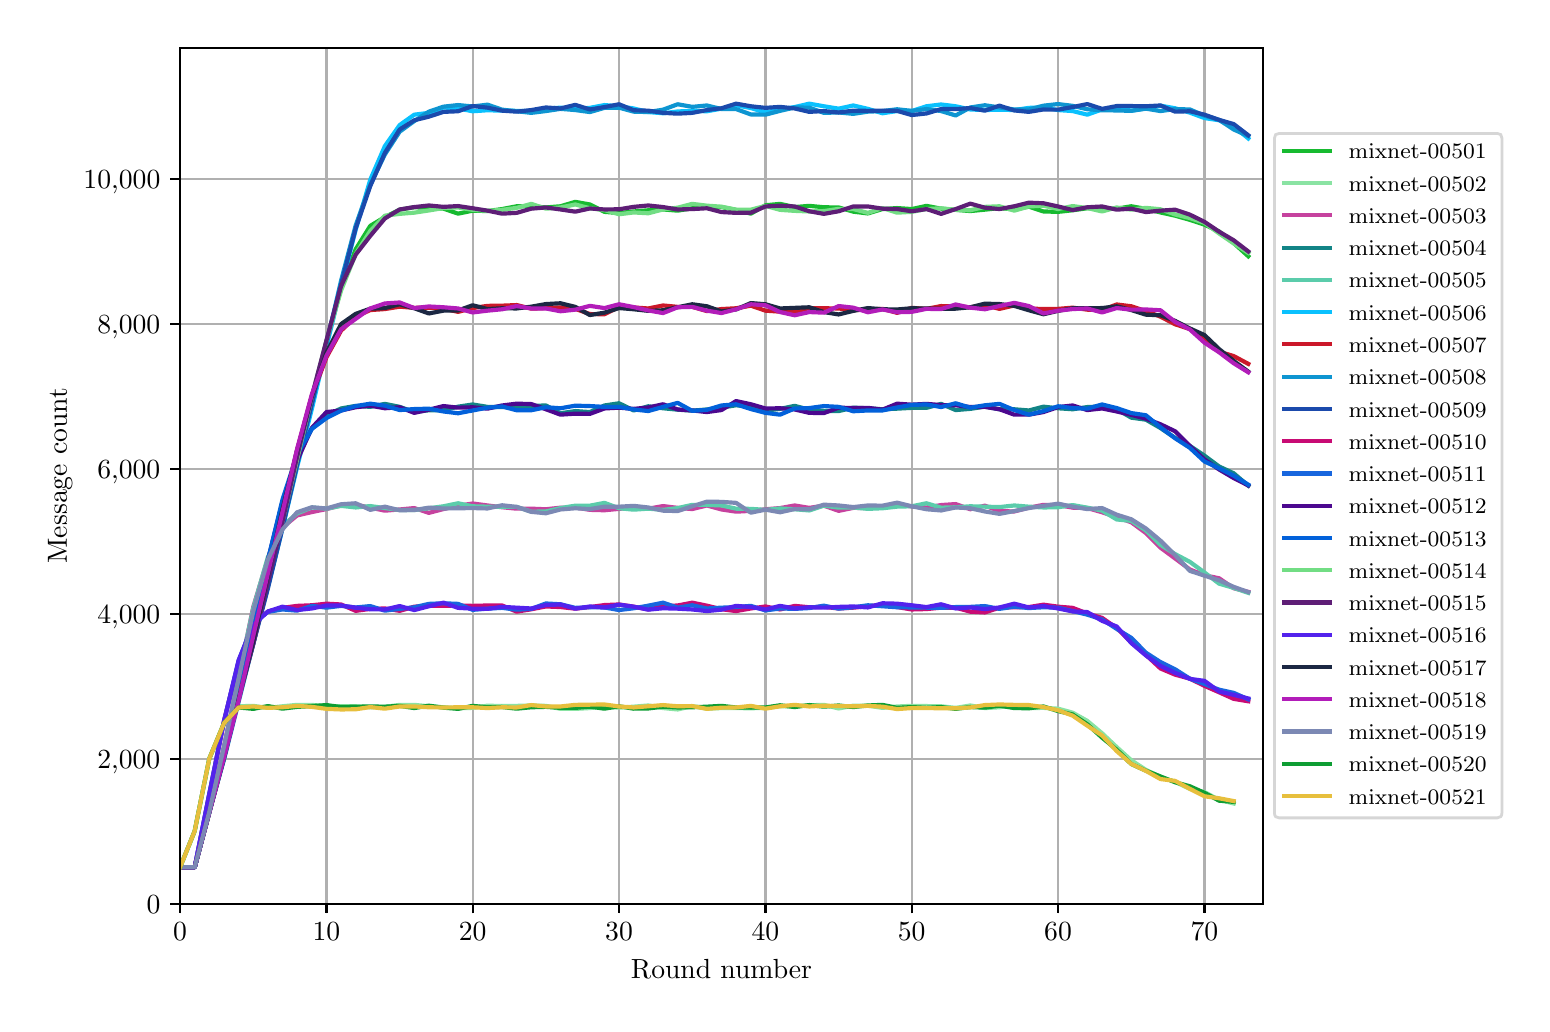 \begingroup%
\makeatletter%
\begin{pgfpicture}%
\pgfpathrectangle{\pgfpointorigin}{\pgfqpoint{7.471in}{4.879in}}%
\pgfusepath{use as bounding box, clip}%
\begin{pgfscope}%
\pgfsetbuttcap%
\pgfsetmiterjoin%
\definecolor{currentfill}{rgb}{1.0,1.0,1.0}%
\pgfsetfillcolor{currentfill}%
\pgfsetlinewidth{0.0pt}%
\definecolor{currentstroke}{rgb}{1.0,1.0,1.0}%
\pgfsetstrokecolor{currentstroke}%
\pgfsetdash{}{0pt}%
\pgfpathmoveto{\pgfqpoint{0.0in}{0.0in}}%
\pgfpathlineto{\pgfqpoint{7.471in}{0.0in}}%
\pgfpathlineto{\pgfqpoint{7.471in}{4.879in}}%
\pgfpathlineto{\pgfqpoint{0.0in}{4.879in}}%
\pgfpathclose%
\pgfusepath{fill}%
\end{pgfscope}%
\begin{pgfscope}%
\pgfsetbuttcap%
\pgfsetmiterjoin%
\definecolor{currentfill}{rgb}{1.0,1.0,1.0}%
\pgfsetfillcolor{currentfill}%
\pgfsetlinewidth{0.0pt}%
\definecolor{currentstroke}{rgb}{0.0,0.0,0.0}%
\pgfsetstrokecolor{currentstroke}%
\pgfsetstrokeopacity{0.0}%
\pgfsetdash{}{0pt}%
\pgfpathmoveto{\pgfqpoint{0.762in}{0.499in}}%
\pgfpathlineto{\pgfqpoint{6.176in}{0.499in}}%
\pgfpathlineto{\pgfqpoint{6.176in}{4.779in}}%
\pgfpathlineto{\pgfqpoint{0.762in}{4.779in}}%
\pgfpathclose%
\pgfusepath{fill}%
\end{pgfscope}%
\begin{pgfscope}%
\pgfpathrectangle{\pgfqpoint{0.762in}{0.499in}}{\pgfqpoint{5.414in}{4.279in}}%
\pgfusepath{clip}%
\pgfsetrectcap%
\pgfsetroundjoin%
\pgfsetlinewidth{0.803pt}%
\definecolor{currentstroke}{rgb}{0.69,0.69,0.69}%
\pgfsetstrokecolor{currentstroke}%
\pgfsetdash{}{0pt}%
\pgfpathmoveto{\pgfqpoint{0.762in}{0.499in}}%
\pgfpathlineto{\pgfqpoint{0.762in}{4.779in}}%
\pgfusepath{stroke}%
\end{pgfscope}%
\begin{pgfscope}%
\pgfsetbuttcap%
\pgfsetroundjoin%
\definecolor{currentfill}{rgb}{0.0,0.0,0.0}%
\pgfsetfillcolor{currentfill}%
\pgfsetlinewidth{0.803pt}%
\definecolor{currentstroke}{rgb}{0.0,0.0,0.0}%
\pgfsetstrokecolor{currentstroke}%
\pgfsetdash{}{0pt}%
\pgfsys@defobject{currentmarker}{\pgfqpoint{0.0in}{-0.049in}}{\pgfqpoint{0.0in}{0.0in}}{%
\pgfpathmoveto{\pgfqpoint{0.0in}{0.0in}}%
\pgfpathlineto{\pgfqpoint{0.0in}{-0.049in}}%
\pgfusepath{stroke,fill}%
}%
\begin{pgfscope}%
\pgfsys@transformshift{0.762in}{0.499in}%
\pgfsys@useobject{currentmarker}{}%
\end{pgfscope}%
\end{pgfscope}%
\begin{pgfscope}%
\definecolor{textcolor}{rgb}{0.0,0.0,0.0}%
\pgfsetstrokecolor{textcolor}%
\pgfsetfillcolor{textcolor}%
\pgftext[x=0.762in,y=0.402in,,top]{\color{textcolor}\rmfamily\fontsize{10.0}{12.0}\selectfont \(\displaystyle 0\)}%
\end{pgfscope}%
\begin{pgfscope}%
\pgfpathrectangle{\pgfqpoint{0.762in}{0.499in}}{\pgfqpoint{5.414in}{4.279in}}%
\pgfusepath{clip}%
\pgfsetrectcap%
\pgfsetroundjoin%
\pgfsetlinewidth{0.803pt}%
\definecolor{currentstroke}{rgb}{0.69,0.69,0.69}%
\pgfsetstrokecolor{currentstroke}%
\pgfsetdash{}{0pt}%
\pgfpathmoveto{\pgfqpoint{1.494in}{0.499in}}%
\pgfpathlineto{\pgfqpoint{1.494in}{4.779in}}%
\pgfusepath{stroke}%
\end{pgfscope}%
\begin{pgfscope}%
\pgfsetbuttcap%
\pgfsetroundjoin%
\definecolor{currentfill}{rgb}{0.0,0.0,0.0}%
\pgfsetfillcolor{currentfill}%
\pgfsetlinewidth{0.803pt}%
\definecolor{currentstroke}{rgb}{0.0,0.0,0.0}%
\pgfsetstrokecolor{currentstroke}%
\pgfsetdash{}{0pt}%
\pgfsys@defobject{currentmarker}{\pgfqpoint{0.0in}{-0.049in}}{\pgfqpoint{0.0in}{0.0in}}{%
\pgfpathmoveto{\pgfqpoint{0.0in}{0.0in}}%
\pgfpathlineto{\pgfqpoint{0.0in}{-0.049in}}%
\pgfusepath{stroke,fill}%
}%
\begin{pgfscope}%
\pgfsys@transformshift{1.494in}{0.499in}%
\pgfsys@useobject{currentmarker}{}%
\end{pgfscope}%
\end{pgfscope}%
\begin{pgfscope}%
\definecolor{textcolor}{rgb}{0.0,0.0,0.0}%
\pgfsetstrokecolor{textcolor}%
\pgfsetfillcolor{textcolor}%
\pgftext[x=1.494in,y=0.402in,,top]{\color{textcolor}\rmfamily\fontsize{10.0}{12.0}\selectfont \(\displaystyle 10\)}%
\end{pgfscope}%
\begin{pgfscope}%
\pgfpathrectangle{\pgfqpoint{0.762in}{0.499in}}{\pgfqpoint{5.414in}{4.279in}}%
\pgfusepath{clip}%
\pgfsetrectcap%
\pgfsetroundjoin%
\pgfsetlinewidth{0.803pt}%
\definecolor{currentstroke}{rgb}{0.69,0.69,0.69}%
\pgfsetstrokecolor{currentstroke}%
\pgfsetdash{}{0pt}%
\pgfpathmoveto{\pgfqpoint{2.225in}{0.499in}}%
\pgfpathlineto{\pgfqpoint{2.225in}{4.779in}}%
\pgfusepath{stroke}%
\end{pgfscope}%
\begin{pgfscope}%
\pgfsetbuttcap%
\pgfsetroundjoin%
\definecolor{currentfill}{rgb}{0.0,0.0,0.0}%
\pgfsetfillcolor{currentfill}%
\pgfsetlinewidth{0.803pt}%
\definecolor{currentstroke}{rgb}{0.0,0.0,0.0}%
\pgfsetstrokecolor{currentstroke}%
\pgfsetdash{}{0pt}%
\pgfsys@defobject{currentmarker}{\pgfqpoint{0.0in}{-0.049in}}{\pgfqpoint{0.0in}{0.0in}}{%
\pgfpathmoveto{\pgfqpoint{0.0in}{0.0in}}%
\pgfpathlineto{\pgfqpoint{0.0in}{-0.049in}}%
\pgfusepath{stroke,fill}%
}%
\begin{pgfscope}%
\pgfsys@transformshift{2.225in}{0.499in}%
\pgfsys@useobject{currentmarker}{}%
\end{pgfscope}%
\end{pgfscope}%
\begin{pgfscope}%
\definecolor{textcolor}{rgb}{0.0,0.0,0.0}%
\pgfsetstrokecolor{textcolor}%
\pgfsetfillcolor{textcolor}%
\pgftext[x=2.225in,y=0.402in,,top]{\color{textcolor}\rmfamily\fontsize{10.0}{12.0}\selectfont \(\displaystyle 20\)}%
\end{pgfscope}%
\begin{pgfscope}%
\pgfpathrectangle{\pgfqpoint{0.762in}{0.499in}}{\pgfqpoint{5.414in}{4.279in}}%
\pgfusepath{clip}%
\pgfsetrectcap%
\pgfsetroundjoin%
\pgfsetlinewidth{0.803pt}%
\definecolor{currentstroke}{rgb}{0.69,0.69,0.69}%
\pgfsetstrokecolor{currentstroke}%
\pgfsetdash{}{0pt}%
\pgfpathmoveto{\pgfqpoint{2.957in}{0.499in}}%
\pgfpathlineto{\pgfqpoint{2.957in}{4.779in}}%
\pgfusepath{stroke}%
\end{pgfscope}%
\begin{pgfscope}%
\pgfsetbuttcap%
\pgfsetroundjoin%
\definecolor{currentfill}{rgb}{0.0,0.0,0.0}%
\pgfsetfillcolor{currentfill}%
\pgfsetlinewidth{0.803pt}%
\definecolor{currentstroke}{rgb}{0.0,0.0,0.0}%
\pgfsetstrokecolor{currentstroke}%
\pgfsetdash{}{0pt}%
\pgfsys@defobject{currentmarker}{\pgfqpoint{0.0in}{-0.049in}}{\pgfqpoint{0.0in}{0.0in}}{%
\pgfpathmoveto{\pgfqpoint{0.0in}{0.0in}}%
\pgfpathlineto{\pgfqpoint{0.0in}{-0.049in}}%
\pgfusepath{stroke,fill}%
}%
\begin{pgfscope}%
\pgfsys@transformshift{2.957in}{0.499in}%
\pgfsys@useobject{currentmarker}{}%
\end{pgfscope}%
\end{pgfscope}%
\begin{pgfscope}%
\definecolor{textcolor}{rgb}{0.0,0.0,0.0}%
\pgfsetstrokecolor{textcolor}%
\pgfsetfillcolor{textcolor}%
\pgftext[x=2.957in,y=0.402in,,top]{\color{textcolor}\rmfamily\fontsize{10.0}{12.0}\selectfont \(\displaystyle 30\)}%
\end{pgfscope}%
\begin{pgfscope}%
\pgfpathrectangle{\pgfqpoint{0.762in}{0.499in}}{\pgfqpoint{5.414in}{4.279in}}%
\pgfusepath{clip}%
\pgfsetrectcap%
\pgfsetroundjoin%
\pgfsetlinewidth{0.803pt}%
\definecolor{currentstroke}{rgb}{0.69,0.69,0.69}%
\pgfsetstrokecolor{currentstroke}%
\pgfsetdash{}{0pt}%
\pgfpathmoveto{\pgfqpoint{3.689in}{0.499in}}%
\pgfpathlineto{\pgfqpoint{3.689in}{4.779in}}%
\pgfusepath{stroke}%
\end{pgfscope}%
\begin{pgfscope}%
\pgfsetbuttcap%
\pgfsetroundjoin%
\definecolor{currentfill}{rgb}{0.0,0.0,0.0}%
\pgfsetfillcolor{currentfill}%
\pgfsetlinewidth{0.803pt}%
\definecolor{currentstroke}{rgb}{0.0,0.0,0.0}%
\pgfsetstrokecolor{currentstroke}%
\pgfsetdash{}{0pt}%
\pgfsys@defobject{currentmarker}{\pgfqpoint{0.0in}{-0.049in}}{\pgfqpoint{0.0in}{0.0in}}{%
\pgfpathmoveto{\pgfqpoint{0.0in}{0.0in}}%
\pgfpathlineto{\pgfqpoint{0.0in}{-0.049in}}%
\pgfusepath{stroke,fill}%
}%
\begin{pgfscope}%
\pgfsys@transformshift{3.689in}{0.499in}%
\pgfsys@useobject{currentmarker}{}%
\end{pgfscope}%
\end{pgfscope}%
\begin{pgfscope}%
\definecolor{textcolor}{rgb}{0.0,0.0,0.0}%
\pgfsetstrokecolor{textcolor}%
\pgfsetfillcolor{textcolor}%
\pgftext[x=3.689in,y=0.402in,,top]{\color{textcolor}\rmfamily\fontsize{10.0}{12.0}\selectfont \(\displaystyle 40\)}%
\end{pgfscope}%
\begin{pgfscope}%
\pgfpathrectangle{\pgfqpoint{0.762in}{0.499in}}{\pgfqpoint{5.414in}{4.279in}}%
\pgfusepath{clip}%
\pgfsetrectcap%
\pgfsetroundjoin%
\pgfsetlinewidth{0.803pt}%
\definecolor{currentstroke}{rgb}{0.69,0.69,0.69}%
\pgfsetstrokecolor{currentstroke}%
\pgfsetdash{}{0pt}%
\pgfpathmoveto{\pgfqpoint{4.42in}{0.499in}}%
\pgfpathlineto{\pgfqpoint{4.42in}{4.779in}}%
\pgfusepath{stroke}%
\end{pgfscope}%
\begin{pgfscope}%
\pgfsetbuttcap%
\pgfsetroundjoin%
\definecolor{currentfill}{rgb}{0.0,0.0,0.0}%
\pgfsetfillcolor{currentfill}%
\pgfsetlinewidth{0.803pt}%
\definecolor{currentstroke}{rgb}{0.0,0.0,0.0}%
\pgfsetstrokecolor{currentstroke}%
\pgfsetdash{}{0pt}%
\pgfsys@defobject{currentmarker}{\pgfqpoint{0.0in}{-0.049in}}{\pgfqpoint{0.0in}{0.0in}}{%
\pgfpathmoveto{\pgfqpoint{0.0in}{0.0in}}%
\pgfpathlineto{\pgfqpoint{0.0in}{-0.049in}}%
\pgfusepath{stroke,fill}%
}%
\begin{pgfscope}%
\pgfsys@transformshift{4.42in}{0.499in}%
\pgfsys@useobject{currentmarker}{}%
\end{pgfscope}%
\end{pgfscope}%
\begin{pgfscope}%
\definecolor{textcolor}{rgb}{0.0,0.0,0.0}%
\pgfsetstrokecolor{textcolor}%
\pgfsetfillcolor{textcolor}%
\pgftext[x=4.42in,y=0.402in,,top]{\color{textcolor}\rmfamily\fontsize{10.0}{12.0}\selectfont \(\displaystyle 50\)}%
\end{pgfscope}%
\begin{pgfscope}%
\pgfpathrectangle{\pgfqpoint{0.762in}{0.499in}}{\pgfqpoint{5.414in}{4.279in}}%
\pgfusepath{clip}%
\pgfsetrectcap%
\pgfsetroundjoin%
\pgfsetlinewidth{0.803pt}%
\definecolor{currentstroke}{rgb}{0.69,0.69,0.69}%
\pgfsetstrokecolor{currentstroke}%
\pgfsetdash{}{0pt}%
\pgfpathmoveto{\pgfqpoint{5.152in}{0.499in}}%
\pgfpathlineto{\pgfqpoint{5.152in}{4.779in}}%
\pgfusepath{stroke}%
\end{pgfscope}%
\begin{pgfscope}%
\pgfsetbuttcap%
\pgfsetroundjoin%
\definecolor{currentfill}{rgb}{0.0,0.0,0.0}%
\pgfsetfillcolor{currentfill}%
\pgfsetlinewidth{0.803pt}%
\definecolor{currentstroke}{rgb}{0.0,0.0,0.0}%
\pgfsetstrokecolor{currentstroke}%
\pgfsetdash{}{0pt}%
\pgfsys@defobject{currentmarker}{\pgfqpoint{0.0in}{-0.049in}}{\pgfqpoint{0.0in}{0.0in}}{%
\pgfpathmoveto{\pgfqpoint{0.0in}{0.0in}}%
\pgfpathlineto{\pgfqpoint{0.0in}{-0.049in}}%
\pgfusepath{stroke,fill}%
}%
\begin{pgfscope}%
\pgfsys@transformshift{5.152in}{0.499in}%
\pgfsys@useobject{currentmarker}{}%
\end{pgfscope}%
\end{pgfscope}%
\begin{pgfscope}%
\definecolor{textcolor}{rgb}{0.0,0.0,0.0}%
\pgfsetstrokecolor{textcolor}%
\pgfsetfillcolor{textcolor}%
\pgftext[x=5.152in,y=0.402in,,top]{\color{textcolor}\rmfamily\fontsize{10.0}{12.0}\selectfont \(\displaystyle 60\)}%
\end{pgfscope}%
\begin{pgfscope}%
\pgfpathrectangle{\pgfqpoint{0.762in}{0.499in}}{\pgfqpoint{5.414in}{4.279in}}%
\pgfusepath{clip}%
\pgfsetrectcap%
\pgfsetroundjoin%
\pgfsetlinewidth{0.803pt}%
\definecolor{currentstroke}{rgb}{0.69,0.69,0.69}%
\pgfsetstrokecolor{currentstroke}%
\pgfsetdash{}{0pt}%
\pgfpathmoveto{\pgfqpoint{5.884in}{0.499in}}%
\pgfpathlineto{\pgfqpoint{5.884in}{4.779in}}%
\pgfusepath{stroke}%
\end{pgfscope}%
\begin{pgfscope}%
\pgfsetbuttcap%
\pgfsetroundjoin%
\definecolor{currentfill}{rgb}{0.0,0.0,0.0}%
\pgfsetfillcolor{currentfill}%
\pgfsetlinewidth{0.803pt}%
\definecolor{currentstroke}{rgb}{0.0,0.0,0.0}%
\pgfsetstrokecolor{currentstroke}%
\pgfsetdash{}{0pt}%
\pgfsys@defobject{currentmarker}{\pgfqpoint{0.0in}{-0.049in}}{\pgfqpoint{0.0in}{0.0in}}{%
\pgfpathmoveto{\pgfqpoint{0.0in}{0.0in}}%
\pgfpathlineto{\pgfqpoint{0.0in}{-0.049in}}%
\pgfusepath{stroke,fill}%
}%
\begin{pgfscope}%
\pgfsys@transformshift{5.884in}{0.499in}%
\pgfsys@useobject{currentmarker}{}%
\end{pgfscope}%
\end{pgfscope}%
\begin{pgfscope}%
\definecolor{textcolor}{rgb}{0.0,0.0,0.0}%
\pgfsetstrokecolor{textcolor}%
\pgfsetfillcolor{textcolor}%
\pgftext[x=5.884in,y=0.402in,,top]{\color{textcolor}\rmfamily\fontsize{10.0}{12.0}\selectfont \(\displaystyle 70\)}%
\end{pgfscope}%
\begin{pgfscope}%
\definecolor{textcolor}{rgb}{0.0,0.0,0.0}%
\pgfsetstrokecolor{textcolor}%
\pgfsetfillcolor{textcolor}%
\pgftext[x=3.469in,y=0.223in,,top]{\color{textcolor}\rmfamily\fontsize{10.0}{12.0}\selectfont Round number}%
\end{pgfscope}%
\begin{pgfscope}%
\pgfpathrectangle{\pgfqpoint{0.762in}{0.499in}}{\pgfqpoint{5.414in}{4.279in}}%
\pgfusepath{clip}%
\pgfsetrectcap%
\pgfsetroundjoin%
\pgfsetlinewidth{0.803pt}%
\definecolor{currentstroke}{rgb}{0.69,0.69,0.69}%
\pgfsetstrokecolor{currentstroke}%
\pgfsetdash{}{0pt}%
\pgfpathmoveto{\pgfqpoint{0.762in}{0.499in}}%
\pgfpathlineto{\pgfqpoint{6.176in}{0.499in}}%
\pgfusepath{stroke}%
\end{pgfscope}%
\begin{pgfscope}%
\pgfsetbuttcap%
\pgfsetroundjoin%
\definecolor{currentfill}{rgb}{0.0,0.0,0.0}%
\pgfsetfillcolor{currentfill}%
\pgfsetlinewidth{0.803pt}%
\definecolor{currentstroke}{rgb}{0.0,0.0,0.0}%
\pgfsetstrokecolor{currentstroke}%
\pgfsetdash{}{0pt}%
\pgfsys@defobject{currentmarker}{\pgfqpoint{-0.049in}{0.0in}}{\pgfqpoint{0.0in}{0.0in}}{%
\pgfpathmoveto{\pgfqpoint{0.0in}{0.0in}}%
\pgfpathlineto{\pgfqpoint{-0.049in}{0.0in}}%
\pgfusepath{stroke,fill}%
}%
\begin{pgfscope}%
\pgfsys@transformshift{0.762in}{0.499in}%
\pgfsys@useobject{currentmarker}{}%
\end{pgfscope}%
\end{pgfscope}%
\begin{pgfscope}%
\definecolor{textcolor}{rgb}{0.0,0.0,0.0}%
\pgfsetstrokecolor{textcolor}%
\pgfsetfillcolor{textcolor}%
\pgftext[x=0.595in,y=0.451in,left,base]{\color{textcolor}\rmfamily\fontsize{10.0}{12.0}\selectfont 0}%
\end{pgfscope}%
\begin{pgfscope}%
\pgfpathrectangle{\pgfqpoint{0.762in}{0.499in}}{\pgfqpoint{5.414in}{4.279in}}%
\pgfusepath{clip}%
\pgfsetrectcap%
\pgfsetroundjoin%
\pgfsetlinewidth{0.803pt}%
\definecolor{currentstroke}{rgb}{0.69,0.69,0.69}%
\pgfsetstrokecolor{currentstroke}%
\pgfsetdash{}{0pt}%
\pgfpathmoveto{\pgfqpoint{0.762in}{1.224in}}%
\pgfpathlineto{\pgfqpoint{6.176in}{1.224in}}%
\pgfusepath{stroke}%
\end{pgfscope}%
\begin{pgfscope}%
\pgfsetbuttcap%
\pgfsetroundjoin%
\definecolor{currentfill}{rgb}{0.0,0.0,0.0}%
\pgfsetfillcolor{currentfill}%
\pgfsetlinewidth{0.803pt}%
\definecolor{currentstroke}{rgb}{0.0,0.0,0.0}%
\pgfsetstrokecolor{currentstroke}%
\pgfsetdash{}{0pt}%
\pgfsys@defobject{currentmarker}{\pgfqpoint{-0.049in}{0.0in}}{\pgfqpoint{0.0in}{0.0in}}{%
\pgfpathmoveto{\pgfqpoint{0.0in}{0.0in}}%
\pgfpathlineto{\pgfqpoint{-0.049in}{0.0in}}%
\pgfusepath{stroke,fill}%
}%
\begin{pgfscope}%
\pgfsys@transformshift{0.762in}{1.224in}%
\pgfsys@useobject{currentmarker}{}%
\end{pgfscope}%
\end{pgfscope}%
\begin{pgfscope}%
\definecolor{textcolor}{rgb}{0.0,0.0,0.0}%
\pgfsetstrokecolor{textcolor}%
\pgfsetfillcolor{textcolor}%
\pgftext[x=0.348in,y=1.176in,left,base]{\color{textcolor}\rmfamily\fontsize{10.0}{12.0}\selectfont 2,000}%
\end{pgfscope}%
\begin{pgfscope}%
\pgfpathrectangle{\pgfqpoint{0.762in}{0.499in}}{\pgfqpoint{5.414in}{4.279in}}%
\pgfusepath{clip}%
\pgfsetrectcap%
\pgfsetroundjoin%
\pgfsetlinewidth{0.803pt}%
\definecolor{currentstroke}{rgb}{0.69,0.69,0.69}%
\pgfsetstrokecolor{currentstroke}%
\pgfsetdash{}{0pt}%
\pgfpathmoveto{\pgfqpoint{0.762in}{1.948in}}%
\pgfpathlineto{\pgfqpoint{6.176in}{1.948in}}%
\pgfusepath{stroke}%
\end{pgfscope}%
\begin{pgfscope}%
\pgfsetbuttcap%
\pgfsetroundjoin%
\definecolor{currentfill}{rgb}{0.0,0.0,0.0}%
\pgfsetfillcolor{currentfill}%
\pgfsetlinewidth{0.803pt}%
\definecolor{currentstroke}{rgb}{0.0,0.0,0.0}%
\pgfsetstrokecolor{currentstroke}%
\pgfsetdash{}{0pt}%
\pgfsys@defobject{currentmarker}{\pgfqpoint{-0.049in}{0.0in}}{\pgfqpoint{0.0in}{0.0in}}{%
\pgfpathmoveto{\pgfqpoint{0.0in}{0.0in}}%
\pgfpathlineto{\pgfqpoint{-0.049in}{0.0in}}%
\pgfusepath{stroke,fill}%
}%
\begin{pgfscope}%
\pgfsys@transformshift{0.762in}{1.948in}%
\pgfsys@useobject{currentmarker}{}%
\end{pgfscope}%
\end{pgfscope}%
\begin{pgfscope}%
\definecolor{textcolor}{rgb}{0.0,0.0,0.0}%
\pgfsetstrokecolor{textcolor}%
\pgfsetfillcolor{textcolor}%
\pgftext[x=0.348in,y=1.9in,left,base]{\color{textcolor}\rmfamily\fontsize{10.0}{12.0}\selectfont 4,000}%
\end{pgfscope}%
\begin{pgfscope}%
\pgfpathrectangle{\pgfqpoint{0.762in}{0.499in}}{\pgfqpoint{5.414in}{4.279in}}%
\pgfusepath{clip}%
\pgfsetrectcap%
\pgfsetroundjoin%
\pgfsetlinewidth{0.803pt}%
\definecolor{currentstroke}{rgb}{0.69,0.69,0.69}%
\pgfsetstrokecolor{currentstroke}%
\pgfsetdash{}{0pt}%
\pgfpathmoveto{\pgfqpoint{0.762in}{2.673in}}%
\pgfpathlineto{\pgfqpoint{6.176in}{2.673in}}%
\pgfusepath{stroke}%
\end{pgfscope}%
\begin{pgfscope}%
\pgfsetbuttcap%
\pgfsetroundjoin%
\definecolor{currentfill}{rgb}{0.0,0.0,0.0}%
\pgfsetfillcolor{currentfill}%
\pgfsetlinewidth{0.803pt}%
\definecolor{currentstroke}{rgb}{0.0,0.0,0.0}%
\pgfsetstrokecolor{currentstroke}%
\pgfsetdash{}{0pt}%
\pgfsys@defobject{currentmarker}{\pgfqpoint{-0.049in}{0.0in}}{\pgfqpoint{0.0in}{0.0in}}{%
\pgfpathmoveto{\pgfqpoint{0.0in}{0.0in}}%
\pgfpathlineto{\pgfqpoint{-0.049in}{0.0in}}%
\pgfusepath{stroke,fill}%
}%
\begin{pgfscope}%
\pgfsys@transformshift{0.762in}{2.673in}%
\pgfsys@useobject{currentmarker}{}%
\end{pgfscope}%
\end{pgfscope}%
\begin{pgfscope}%
\definecolor{textcolor}{rgb}{0.0,0.0,0.0}%
\pgfsetstrokecolor{textcolor}%
\pgfsetfillcolor{textcolor}%
\pgftext[x=0.348in,y=2.624in,left,base]{\color{textcolor}\rmfamily\fontsize{10.0}{12.0}\selectfont 6,000}%
\end{pgfscope}%
\begin{pgfscope}%
\pgfpathrectangle{\pgfqpoint{0.762in}{0.499in}}{\pgfqpoint{5.414in}{4.279in}}%
\pgfusepath{clip}%
\pgfsetrectcap%
\pgfsetroundjoin%
\pgfsetlinewidth{0.803pt}%
\definecolor{currentstroke}{rgb}{0.69,0.69,0.69}%
\pgfsetstrokecolor{currentstroke}%
\pgfsetdash{}{0pt}%
\pgfpathmoveto{\pgfqpoint{0.762in}{3.397in}}%
\pgfpathlineto{\pgfqpoint{6.176in}{3.397in}}%
\pgfusepath{stroke}%
\end{pgfscope}%
\begin{pgfscope}%
\pgfsetbuttcap%
\pgfsetroundjoin%
\definecolor{currentfill}{rgb}{0.0,0.0,0.0}%
\pgfsetfillcolor{currentfill}%
\pgfsetlinewidth{0.803pt}%
\definecolor{currentstroke}{rgb}{0.0,0.0,0.0}%
\pgfsetstrokecolor{currentstroke}%
\pgfsetdash{}{0pt}%
\pgfsys@defobject{currentmarker}{\pgfqpoint{-0.049in}{0.0in}}{\pgfqpoint{0.0in}{0.0in}}{%
\pgfpathmoveto{\pgfqpoint{0.0in}{0.0in}}%
\pgfpathlineto{\pgfqpoint{-0.049in}{0.0in}}%
\pgfusepath{stroke,fill}%
}%
\begin{pgfscope}%
\pgfsys@transformshift{0.762in}{3.397in}%
\pgfsys@useobject{currentmarker}{}%
\end{pgfscope}%
\end{pgfscope}%
\begin{pgfscope}%
\definecolor{textcolor}{rgb}{0.0,0.0,0.0}%
\pgfsetstrokecolor{textcolor}%
\pgfsetfillcolor{textcolor}%
\pgftext[x=0.348in,y=3.349in,left,base]{\color{textcolor}\rmfamily\fontsize{10.0}{12.0}\selectfont 8,000}%
\end{pgfscope}%
\begin{pgfscope}%
\pgfpathrectangle{\pgfqpoint{0.762in}{0.499in}}{\pgfqpoint{5.414in}{4.279in}}%
\pgfusepath{clip}%
\pgfsetrectcap%
\pgfsetroundjoin%
\pgfsetlinewidth{0.803pt}%
\definecolor{currentstroke}{rgb}{0.69,0.69,0.69}%
\pgfsetstrokecolor{currentstroke}%
\pgfsetdash{}{0pt}%
\pgfpathmoveto{\pgfqpoint{0.762in}{4.121in}}%
\pgfpathlineto{\pgfqpoint{6.176in}{4.121in}}%
\pgfusepath{stroke}%
\end{pgfscope}%
\begin{pgfscope}%
\pgfsetbuttcap%
\pgfsetroundjoin%
\definecolor{currentfill}{rgb}{0.0,0.0,0.0}%
\pgfsetfillcolor{currentfill}%
\pgfsetlinewidth{0.803pt}%
\definecolor{currentstroke}{rgb}{0.0,0.0,0.0}%
\pgfsetstrokecolor{currentstroke}%
\pgfsetdash{}{0pt}%
\pgfsys@defobject{currentmarker}{\pgfqpoint{-0.049in}{0.0in}}{\pgfqpoint{0.0in}{0.0in}}{%
\pgfpathmoveto{\pgfqpoint{0.0in}{0.0in}}%
\pgfpathlineto{\pgfqpoint{-0.049in}{0.0in}}%
\pgfusepath{stroke,fill}%
}%
\begin{pgfscope}%
\pgfsys@transformshift{0.762in}{4.121in}%
\pgfsys@useobject{currentmarker}{}%
\end{pgfscope}%
\end{pgfscope}%
\begin{pgfscope}%
\definecolor{textcolor}{rgb}{0.0,0.0,0.0}%
\pgfsetstrokecolor{textcolor}%
\pgfsetfillcolor{textcolor}%
\pgftext[x=0.279in,y=4.073in,left,base]{\color{textcolor}\rmfamily\fontsize{10.0}{12.0}\selectfont 10,000}%
\end{pgfscope}%
\begin{pgfscope}%
\definecolor{textcolor}{rgb}{0.0,0.0,0.0}%
\pgfsetstrokecolor{textcolor}%
\pgfsetfillcolor{textcolor}%
\pgftext[x=0.223in,y=2.639in,,bottom,rotate=90.0]{\color{textcolor}\rmfamily\fontsize{10.0}{12.0}\selectfont Message count}%
\end{pgfscope}%
\begin{pgfscope}%
\pgfpathrectangle{\pgfqpoint{0.762in}{0.499in}}{\pgfqpoint{5.414in}{4.279in}}%
\pgfusepath{clip}%
\pgfsetrectcap%
\pgfsetroundjoin%
\pgfsetlinewidth{1.506pt}%
\definecolor{currentstroke}{rgb}{0.089,0.729,0.187}%
\pgfsetstrokecolor{currentstroke}%
\pgfsetdash{}{0pt}%
\pgfpathmoveto{\pgfqpoint{0.762in}{0.681in}}%
\pgfpathlineto{\pgfqpoint{0.835in}{0.681in}}%
\pgfpathlineto{\pgfqpoint{0.908in}{0.956in}}%
\pgfpathlineto{\pgfqpoint{0.982in}{1.236in}}%
\pgfpathlineto{\pgfqpoint{1.055in}{1.526in}}%
\pgfpathlineto{\pgfqpoint{1.128in}{1.803in}}%
\pgfpathlineto{\pgfqpoint{1.201in}{2.094in}}%
\pgfpathlineto{\pgfqpoint{1.274in}{2.417in}}%
\pgfpathlineto{\pgfqpoint{1.347in}{2.715in}}%
\pgfpathlineto{\pgfqpoint{1.421in}{3.015in}}%
\pgfpathlineto{\pgfqpoint{1.494in}{3.311in}}%
\pgfpathlineto{\pgfqpoint{1.567in}{3.575in}}%
\pgfpathlineto{\pgfqpoint{1.64in}{3.771in}}%
\pgfpathlineto{\pgfqpoint{1.713in}{3.888in}}%
\pgfpathlineto{\pgfqpoint{1.786in}{3.932in}}%
\pgfpathlineto{\pgfqpoint{1.86in}{3.969in}}%
\pgfpathlineto{\pgfqpoint{1.933in}{3.981in}}%
\pgfpathlineto{\pgfqpoint{2.006in}{3.978in}}%
\pgfpathlineto{\pgfqpoint{2.079in}{3.974in}}%
\pgfpathlineto{\pgfqpoint{2.152in}{3.949in}}%
\pgfpathlineto{\pgfqpoint{2.225in}{3.964in}}%
\pgfpathlineto{\pgfqpoint{2.299in}{3.962in}}%
\pgfpathlineto{\pgfqpoint{2.372in}{3.972in}}%
\pgfpathlineto{\pgfqpoint{2.445in}{3.986in}}%
\pgfpathlineto{\pgfqpoint{2.518in}{3.986in}}%
\pgfpathlineto{\pgfqpoint{2.591in}{3.98in}}%
\pgfpathlineto{\pgfqpoint{2.664in}{3.986in}}%
\pgfpathlineto{\pgfqpoint{2.738in}{4.008in}}%
\pgfpathlineto{\pgfqpoint{2.811in}{3.995in}}%
\pgfpathlineto{\pgfqpoint{2.884in}{3.958in}}%
\pgfpathlineto{\pgfqpoint{2.957in}{3.952in}}%
\pgfpathlineto{\pgfqpoint{3.03in}{3.96in}}%
\pgfpathlineto{\pgfqpoint{3.103in}{3.966in}}%
\pgfpathlineto{\pgfqpoint{3.177in}{3.97in}}%
\pgfpathlineto{\pgfqpoint{3.25in}{3.964in}}%
\pgfpathlineto{\pgfqpoint{3.323in}{3.976in}}%
\pgfpathlineto{\pgfqpoint{3.396in}{3.979in}}%
\pgfpathlineto{\pgfqpoint{3.469in}{3.982in}}%
\pgfpathlineto{\pgfqpoint{3.542in}{3.968in}}%
\pgfpathlineto{\pgfqpoint{3.616in}{3.949in}}%
\pgfpathlineto{\pgfqpoint{3.689in}{3.991in}}%
\pgfpathlineto{\pgfqpoint{3.762in}{3.998in}}%
\pgfpathlineto{\pgfqpoint{3.835in}{3.982in}}%
\pgfpathlineto{\pgfqpoint{3.908in}{3.988in}}%
\pgfpathlineto{\pgfqpoint{3.981in}{3.981in}}%
\pgfpathlineto{\pgfqpoint{4.055in}{3.98in}}%
\pgfpathlineto{\pgfqpoint{4.128in}{3.959in}}%
\pgfpathlineto{\pgfqpoint{4.201in}{3.95in}}%
\pgfpathlineto{\pgfqpoint{4.274in}{3.972in}}%
\pgfpathlineto{\pgfqpoint{4.347in}{3.977in}}%
\pgfpathlineto{\pgfqpoint{4.42in}{3.972in}}%
\pgfpathlineto{\pgfqpoint{4.494in}{3.988in}}%
\pgfpathlineto{\pgfqpoint{4.567in}{3.974in}}%
\pgfpathlineto{\pgfqpoint{4.64in}{3.968in}}%
\pgfpathlineto{\pgfqpoint{4.713in}{3.962in}}%
\pgfpathlineto{\pgfqpoint{4.786in}{3.969in}}%
\pgfpathlineto{\pgfqpoint{4.859in}{3.977in}}%
\pgfpathlineto{\pgfqpoint{4.933in}{3.97in}}%
\pgfpathlineto{\pgfqpoint{5.006in}{3.984in}}%
\pgfpathlineto{\pgfqpoint{5.079in}{3.96in}}%
\pgfpathlineto{\pgfqpoint{5.152in}{3.958in}}%
\pgfpathlineto{\pgfqpoint{5.225in}{3.966in}}%
\pgfpathlineto{\pgfqpoint{5.298in}{3.976in}}%
\pgfpathlineto{\pgfqpoint{5.372in}{3.973in}}%
\pgfpathlineto{\pgfqpoint{5.445in}{3.974in}}%
\pgfpathlineto{\pgfqpoint{5.518in}{3.986in}}%
\pgfpathlineto{\pgfqpoint{5.591in}{3.973in}}%
\pgfpathlineto{\pgfqpoint{5.664in}{3.955in}}%
\pgfpathlineto{\pgfqpoint{5.737in}{3.939in}}%
\pgfpathlineto{\pgfqpoint{5.811in}{3.918in}}%
\pgfpathlineto{\pgfqpoint{5.884in}{3.894in}}%
\pgfpathlineto{\pgfqpoint{5.957in}{3.86in}}%
\pgfpathlineto{\pgfqpoint{6.03in}{3.802in}}%
\pgfpathlineto{\pgfqpoint{6.103in}{3.736in}}%
\pgfusepath{stroke}%
\end{pgfscope}%
\begin{pgfscope}%
\pgfpathrectangle{\pgfqpoint{0.762in}{0.499in}}{\pgfqpoint{5.414in}{4.279in}}%
\pgfusepath{clip}%
\pgfsetrectcap%
\pgfsetroundjoin%
\pgfsetlinewidth{1.506pt}%
\definecolor{currentstroke}{rgb}{0.542,0.891,0.64}%
\pgfsetstrokecolor{currentstroke}%
\pgfsetdash{}{0pt}%
\pgfpathmoveto{\pgfqpoint{0.762in}{0.681in}}%
\pgfpathlineto{\pgfqpoint{0.835in}{0.862in}}%
\pgfpathlineto{\pgfqpoint{0.908in}{1.224in}}%
\pgfpathlineto{\pgfqpoint{0.982in}{1.398in}}%
\pgfpathlineto{\pgfqpoint{1.055in}{1.486in}}%
\pgfpathlineto{\pgfqpoint{1.128in}{1.488in}}%
\pgfpathlineto{\pgfqpoint{1.201in}{1.478in}}%
\pgfpathlineto{\pgfqpoint{1.274in}{1.486in}}%
\pgfpathlineto{\pgfqpoint{1.347in}{1.493in}}%
\pgfpathlineto{\pgfqpoint{1.421in}{1.493in}}%
\pgfpathlineto{\pgfqpoint{1.494in}{1.486in}}%
\pgfpathlineto{\pgfqpoint{1.567in}{1.486in}}%
\pgfpathlineto{\pgfqpoint{1.64in}{1.486in}}%
\pgfpathlineto{\pgfqpoint{1.713in}{1.481in}}%
\pgfpathlineto{\pgfqpoint{1.786in}{1.483in}}%
\pgfpathlineto{\pgfqpoint{1.86in}{1.493in}}%
\pgfpathlineto{\pgfqpoint{1.933in}{1.493in}}%
\pgfpathlineto{\pgfqpoint{2.006in}{1.486in}}%
\pgfpathlineto{\pgfqpoint{2.079in}{1.481in}}%
\pgfpathlineto{\pgfqpoint{2.152in}{1.476in}}%
\pgfpathlineto{\pgfqpoint{2.225in}{1.478in}}%
\pgfpathlineto{\pgfqpoint{2.299in}{1.489in}}%
\pgfpathlineto{\pgfqpoint{2.372in}{1.487in}}%
\pgfpathlineto{\pgfqpoint{2.445in}{1.488in}}%
\pgfpathlineto{\pgfqpoint{2.518in}{1.49in}}%
\pgfpathlineto{\pgfqpoint{2.591in}{1.488in}}%
\pgfpathlineto{\pgfqpoint{2.664in}{1.473in}}%
\pgfpathlineto{\pgfqpoint{2.738in}{1.473in}}%
\pgfpathlineto{\pgfqpoint{2.811in}{1.477in}}%
\pgfpathlineto{\pgfqpoint{2.884in}{1.485in}}%
\pgfpathlineto{\pgfqpoint{2.957in}{1.479in}}%
\pgfpathlineto{\pgfqpoint{3.03in}{1.484in}}%
\pgfpathlineto{\pgfqpoint{3.103in}{1.49in}}%
\pgfpathlineto{\pgfqpoint{3.177in}{1.477in}}%
\pgfpathlineto{\pgfqpoint{3.25in}{1.47in}}%
\pgfpathlineto{\pgfqpoint{3.323in}{1.487in}}%
\pgfpathlineto{\pgfqpoint{3.396in}{1.474in}}%
\pgfpathlineto{\pgfqpoint{3.469in}{1.477in}}%
\pgfpathlineto{\pgfqpoint{3.542in}{1.477in}}%
\pgfpathlineto{\pgfqpoint{3.616in}{1.476in}}%
\pgfpathlineto{\pgfqpoint{3.689in}{1.478in}}%
\pgfpathlineto{\pgfqpoint{3.762in}{1.486in}}%
\pgfpathlineto{\pgfqpoint{3.835in}{1.486in}}%
\pgfpathlineto{\pgfqpoint{3.908in}{1.491in}}%
\pgfpathlineto{\pgfqpoint{3.981in}{1.493in}}%
\pgfpathlineto{\pgfqpoint{4.055in}{1.475in}}%
\pgfpathlineto{\pgfqpoint{4.128in}{1.489in}}%
\pgfpathlineto{\pgfqpoint{4.201in}{1.489in}}%
\pgfpathlineto{\pgfqpoint{4.274in}{1.478in}}%
\pgfpathlineto{\pgfqpoint{4.347in}{1.485in}}%
\pgfpathlineto{\pgfqpoint{4.42in}{1.488in}}%
\pgfpathlineto{\pgfqpoint{4.494in}{1.487in}}%
\pgfpathlineto{\pgfqpoint{4.567in}{1.486in}}%
\pgfpathlineto{\pgfqpoint{4.64in}{1.478in}}%
\pgfpathlineto{\pgfqpoint{4.713in}{1.49in}}%
\pgfpathlineto{\pgfqpoint{4.786in}{1.477in}}%
\pgfpathlineto{\pgfqpoint{4.859in}{1.481in}}%
\pgfpathlineto{\pgfqpoint{4.933in}{1.492in}}%
\pgfpathlineto{\pgfqpoint{5.006in}{1.477in}}%
\pgfpathlineto{\pgfqpoint{5.079in}{1.478in}}%
\pgfpathlineto{\pgfqpoint{5.152in}{1.474in}}%
\pgfpathlineto{\pgfqpoint{5.225in}{1.454in}}%
\pgfpathlineto{\pgfqpoint{5.298in}{1.413in}}%
\pgfpathlineto{\pgfqpoint{5.372in}{1.351in}}%
\pgfpathlineto{\pgfqpoint{5.445in}{1.282in}}%
\pgfpathlineto{\pgfqpoint{5.518in}{1.216in}}%
\pgfpathlineto{\pgfqpoint{5.591in}{1.168in}}%
\pgfpathlineto{\pgfqpoint{5.664in}{1.133in}}%
\pgfpathlineto{\pgfqpoint{5.737in}{1.108in}}%
\pgfpathlineto{\pgfqpoint{5.811in}{1.073in}}%
\pgfpathlineto{\pgfqpoint{5.884in}{1.057in}}%
\pgfpathlineto{\pgfqpoint{5.957in}{1.018in}}%
\pgfpathlineto{\pgfqpoint{6.03in}{1.0in}}%
\pgfusepath{stroke}%
\end{pgfscope}%
\begin{pgfscope}%
\pgfpathrectangle{\pgfqpoint{0.762in}{0.499in}}{\pgfqpoint{5.414in}{4.279in}}%
\pgfusepath{clip}%
\pgfsetrectcap%
\pgfsetroundjoin%
\pgfsetlinewidth{1.506pt}%
\definecolor{currentstroke}{rgb}{0.777,0.259,0.619}%
\pgfsetstrokecolor{currentstroke}%
\pgfsetdash{}{0pt}%
\pgfpathmoveto{\pgfqpoint{0.762in}{0.681in}}%
\pgfpathlineto{\pgfqpoint{0.835in}{0.681in}}%
\pgfpathlineto{\pgfqpoint{0.908in}{0.962in}}%
\pgfpathlineto{\pgfqpoint{0.982in}{1.289in}}%
\pgfpathlineto{\pgfqpoint{1.055in}{1.632in}}%
\pgfpathlineto{\pgfqpoint{1.128in}{1.983in}}%
\pgfpathlineto{\pgfqpoint{1.201in}{2.224in}}%
\pgfpathlineto{\pgfqpoint{1.274in}{2.38in}}%
\pgfpathlineto{\pgfqpoint{1.347in}{2.44in}}%
\pgfpathlineto{\pgfqpoint{1.421in}{2.457in}}%
\pgfpathlineto{\pgfqpoint{1.494in}{2.472in}}%
\pgfpathlineto{\pgfqpoint{1.567in}{2.49in}}%
\pgfpathlineto{\pgfqpoint{1.64in}{2.494in}}%
\pgfpathlineto{\pgfqpoint{1.713in}{2.479in}}%
\pgfpathlineto{\pgfqpoint{1.786in}{2.464in}}%
\pgfpathlineto{\pgfqpoint{1.86in}{2.47in}}%
\pgfpathlineto{\pgfqpoint{1.933in}{2.477in}}%
\pgfpathlineto{\pgfqpoint{2.006in}{2.453in}}%
\pgfpathlineto{\pgfqpoint{2.079in}{2.472in}}%
\pgfpathlineto{\pgfqpoint{2.152in}{2.488in}}%
\pgfpathlineto{\pgfqpoint{2.225in}{2.5in}}%
\pgfpathlineto{\pgfqpoint{2.299in}{2.49in}}%
\pgfpathlineto{\pgfqpoint{2.372in}{2.481in}}%
\pgfpathlineto{\pgfqpoint{2.445in}{2.474in}}%
\pgfpathlineto{\pgfqpoint{2.518in}{2.474in}}%
\pgfpathlineto{\pgfqpoint{2.591in}{2.471in}}%
\pgfpathlineto{\pgfqpoint{2.664in}{2.479in}}%
\pgfpathlineto{\pgfqpoint{2.738in}{2.48in}}%
\pgfpathlineto{\pgfqpoint{2.811in}{2.468in}}%
\pgfpathlineto{\pgfqpoint{2.884in}{2.466in}}%
\pgfpathlineto{\pgfqpoint{2.957in}{2.473in}}%
\pgfpathlineto{\pgfqpoint{3.03in}{2.48in}}%
\pgfpathlineto{\pgfqpoint{3.103in}{2.474in}}%
\pgfpathlineto{\pgfqpoint{3.177in}{2.487in}}%
\pgfpathlineto{\pgfqpoint{3.25in}{2.478in}}%
\pgfpathlineto{\pgfqpoint{3.323in}{2.472in}}%
\pgfpathlineto{\pgfqpoint{3.396in}{2.49in}}%
\pgfpathlineto{\pgfqpoint{3.469in}{2.47in}}%
\pgfpathlineto{\pgfqpoint{3.542in}{2.459in}}%
\pgfpathlineto{\pgfqpoint{3.616in}{2.463in}}%
\pgfpathlineto{\pgfqpoint{3.689in}{2.471in}}%
\pgfpathlineto{\pgfqpoint{3.762in}{2.477in}}%
\pgfpathlineto{\pgfqpoint{3.835in}{2.49in}}%
\pgfpathlineto{\pgfqpoint{3.908in}{2.478in}}%
\pgfpathlineto{\pgfqpoint{3.981in}{2.489in}}%
\pgfpathlineto{\pgfqpoint{4.055in}{2.463in}}%
\pgfpathlineto{\pgfqpoint{4.128in}{2.478in}}%
\pgfpathlineto{\pgfqpoint{4.201in}{2.477in}}%
\pgfpathlineto{\pgfqpoint{4.274in}{2.479in}}%
\pgfpathlineto{\pgfqpoint{4.347in}{2.497in}}%
\pgfpathlineto{\pgfqpoint{4.42in}{2.485in}}%
\pgfpathlineto{\pgfqpoint{4.494in}{2.48in}}%
\pgfpathlineto{\pgfqpoint{4.567in}{2.492in}}%
\pgfpathlineto{\pgfqpoint{4.64in}{2.497in}}%
\pgfpathlineto{\pgfqpoint{4.713in}{2.471in}}%
\pgfpathlineto{\pgfqpoint{4.786in}{2.489in}}%
\pgfpathlineto{\pgfqpoint{4.859in}{2.462in}}%
\pgfpathlineto{\pgfqpoint{4.933in}{2.46in}}%
\pgfpathlineto{\pgfqpoint{5.006in}{2.479in}}%
\pgfpathlineto{\pgfqpoint{5.079in}{2.493in}}%
\pgfpathlineto{\pgfqpoint{5.152in}{2.492in}}%
\pgfpathlineto{\pgfqpoint{5.225in}{2.479in}}%
\pgfpathlineto{\pgfqpoint{5.298in}{2.477in}}%
\pgfpathlineto{\pgfqpoint{5.372in}{2.456in}}%
\pgfpathlineto{\pgfqpoint{5.445in}{2.431in}}%
\pgfpathlineto{\pgfqpoint{5.518in}{2.406in}}%
\pgfpathlineto{\pgfqpoint{5.591in}{2.352in}}%
\pgfpathlineto{\pgfqpoint{5.664in}{2.279in}}%
\pgfpathlineto{\pgfqpoint{5.737in}{2.225in}}%
\pgfpathlineto{\pgfqpoint{5.811in}{2.17in}}%
\pgfpathlineto{\pgfqpoint{5.884in}{2.141in}}%
\pgfpathlineto{\pgfqpoint{5.957in}{2.126in}}%
\pgfpathlineto{\pgfqpoint{6.03in}{2.076in}}%
\pgfpathlineto{\pgfqpoint{6.103in}{2.058in}}%
\pgfusepath{stroke}%
\end{pgfscope}%
\begin{pgfscope}%
\pgfpathrectangle{\pgfqpoint{0.762in}{0.499in}}{\pgfqpoint{5.414in}{4.279in}}%
\pgfusepath{clip}%
\pgfsetrectcap%
\pgfsetroundjoin%
\pgfsetlinewidth{1.506pt}%
\definecolor{currentstroke}{rgb}{0.07,0.519,0.525}%
\pgfsetstrokecolor{currentstroke}%
\pgfsetdash{}{0pt}%
\pgfpathmoveto{\pgfqpoint{0.762in}{0.681in}}%
\pgfpathlineto{\pgfqpoint{0.835in}{0.681in}}%
\pgfpathlineto{\pgfqpoint{0.908in}{0.961in}}%
\pgfpathlineto{\pgfqpoint{0.982in}{1.228in}}%
\pgfpathlineto{\pgfqpoint{1.055in}{1.528in}}%
\pgfpathlineto{\pgfqpoint{1.128in}{1.861in}}%
\pgfpathlineto{\pgfqpoint{1.201in}{2.205in}}%
\pgfpathlineto{\pgfqpoint{1.274in}{2.506in}}%
\pgfpathlineto{\pgfqpoint{1.347in}{2.731in}}%
\pgfpathlineto{\pgfqpoint{1.421in}{2.875in}}%
\pgfpathlineto{\pgfqpoint{1.494in}{2.94in}}%
\pgfpathlineto{\pgfqpoint{1.567in}{2.975in}}%
\pgfpathlineto{\pgfqpoint{1.64in}{2.988in}}%
\pgfpathlineto{\pgfqpoint{1.713in}{2.983in}}%
\pgfpathlineto{\pgfqpoint{1.786in}{2.998in}}%
\pgfpathlineto{\pgfqpoint{1.86in}{2.983in}}%
\pgfpathlineto{\pgfqpoint{1.933in}{2.957in}}%
\pgfpathlineto{\pgfqpoint{2.006in}{2.966in}}%
\pgfpathlineto{\pgfqpoint{2.079in}{2.966in}}%
\pgfpathlineto{\pgfqpoint{2.152in}{2.984in}}%
\pgfpathlineto{\pgfqpoint{2.225in}{2.995in}}%
\pgfpathlineto{\pgfqpoint{2.299in}{2.983in}}%
\pgfpathlineto{\pgfqpoint{2.372in}{2.982in}}%
\pgfpathlineto{\pgfqpoint{2.445in}{2.981in}}%
\pgfpathlineto{\pgfqpoint{2.518in}{2.988in}}%
\pgfpathlineto{\pgfqpoint{2.591in}{2.99in}}%
\pgfpathlineto{\pgfqpoint{2.664in}{2.951in}}%
\pgfpathlineto{\pgfqpoint{2.738in}{2.962in}}%
\pgfpathlineto{\pgfqpoint{2.811in}{2.957in}}%
\pgfpathlineto{\pgfqpoint{2.884in}{2.99in}}%
\pgfpathlineto{\pgfqpoint{2.957in}{3.001in}}%
\pgfpathlineto{\pgfqpoint{3.03in}{2.965in}}%
\pgfpathlineto{\pgfqpoint{3.103in}{2.986in}}%
\pgfpathlineto{\pgfqpoint{3.177in}{2.976in}}%
\pgfpathlineto{\pgfqpoint{3.25in}{2.969in}}%
\pgfpathlineto{\pgfqpoint{3.323in}{2.964in}}%
\pgfpathlineto{\pgfqpoint{3.396in}{2.97in}}%
\pgfpathlineto{\pgfqpoint{3.469in}{2.979in}}%
\pgfpathlineto{\pgfqpoint{3.542in}{2.991in}}%
\pgfpathlineto{\pgfqpoint{3.616in}{2.983in}}%
\pgfpathlineto{\pgfqpoint{3.689in}{2.964in}}%
\pgfpathlineto{\pgfqpoint{3.762in}{2.973in}}%
\pgfpathlineto{\pgfqpoint{3.835in}{2.988in}}%
\pgfpathlineto{\pgfqpoint{3.908in}{2.969in}}%
\pgfpathlineto{\pgfqpoint{3.981in}{2.963in}}%
\pgfpathlineto{\pgfqpoint{4.055in}{2.962in}}%
\pgfpathlineto{\pgfqpoint{4.128in}{2.979in}}%
\pgfpathlineto{\pgfqpoint{4.201in}{2.976in}}%
\pgfpathlineto{\pgfqpoint{4.274in}{2.971in}}%
\pgfpathlineto{\pgfqpoint{4.347in}{2.974in}}%
\pgfpathlineto{\pgfqpoint{4.42in}{2.978in}}%
\pgfpathlineto{\pgfqpoint{4.494in}{2.978in}}%
\pgfpathlineto{\pgfqpoint{4.567in}{2.998in}}%
\pgfpathlineto{\pgfqpoint{4.64in}{2.967in}}%
\pgfpathlineto{\pgfqpoint{4.713in}{2.973in}}%
\pgfpathlineto{\pgfqpoint{4.786in}{2.984in}}%
\pgfpathlineto{\pgfqpoint{4.859in}{2.971in}}%
\pgfpathlineto{\pgfqpoint{4.933in}{2.971in}}%
\pgfpathlineto{\pgfqpoint{5.006in}{2.965in}}%
\pgfpathlineto{\pgfqpoint{5.079in}{2.984in}}%
\pgfpathlineto{\pgfqpoint{5.152in}{2.976in}}%
\pgfpathlineto{\pgfqpoint{5.225in}{2.971in}}%
\pgfpathlineto{\pgfqpoint{5.298in}{2.982in}}%
\pgfpathlineto{\pgfqpoint{5.372in}{2.985in}}%
\pgfpathlineto{\pgfqpoint{5.445in}{2.971in}}%
\pgfpathlineto{\pgfqpoint{5.518in}{2.929in}}%
\pgfpathlineto{\pgfqpoint{5.591in}{2.919in}}%
\pgfpathlineto{\pgfqpoint{5.664in}{2.877in}}%
\pgfpathlineto{\pgfqpoint{5.737in}{2.828in}}%
\pgfpathlineto{\pgfqpoint{5.811in}{2.788in}}%
\pgfpathlineto{\pgfqpoint{5.884in}{2.739in}}%
\pgfpathlineto{\pgfqpoint{5.957in}{2.685in}}%
\pgfpathlineto{\pgfqpoint{6.03in}{2.651in}}%
\pgfpathlineto{\pgfqpoint{6.103in}{2.589in}}%
\pgfusepath{stroke}%
\end{pgfscope}%
\begin{pgfscope}%
\pgfpathrectangle{\pgfqpoint{0.762in}{0.499in}}{\pgfqpoint{5.414in}{4.279in}}%
\pgfusepath{clip}%
\pgfsetrectcap%
\pgfsetroundjoin%
\pgfsetlinewidth{1.506pt}%
\definecolor{currentstroke}{rgb}{0.357,0.799,0.672}%
\pgfsetstrokecolor{currentstroke}%
\pgfsetdash{}{0pt}%
\pgfpathmoveto{\pgfqpoint{0.762in}{0.681in}}%
\pgfpathlineto{\pgfqpoint{0.835in}{0.681in}}%
\pgfpathlineto{\pgfqpoint{0.908in}{0.953in}}%
\pgfpathlineto{\pgfqpoint{0.982in}{1.275in}}%
\pgfpathlineto{\pgfqpoint{1.055in}{1.637in}}%
\pgfpathlineto{\pgfqpoint{1.128in}{1.976in}}%
\pgfpathlineto{\pgfqpoint{1.201in}{2.232in}}%
\pgfpathlineto{\pgfqpoint{1.274in}{2.388in}}%
\pgfpathlineto{\pgfqpoint{1.347in}{2.45in}}%
\pgfpathlineto{\pgfqpoint{1.421in}{2.48in}}%
\pgfpathlineto{\pgfqpoint{1.494in}{2.474in}}%
\pgfpathlineto{\pgfqpoint{1.567in}{2.488in}}%
\pgfpathlineto{\pgfqpoint{1.64in}{2.48in}}%
\pgfpathlineto{\pgfqpoint{1.713in}{2.487in}}%
\pgfpathlineto{\pgfqpoint{1.786in}{2.477in}}%
\pgfpathlineto{\pgfqpoint{1.86in}{2.467in}}%
\pgfpathlineto{\pgfqpoint{1.933in}{2.467in}}%
\pgfpathlineto{\pgfqpoint{2.006in}{2.476in}}%
\pgfpathlineto{\pgfqpoint{2.079in}{2.486in}}%
\pgfpathlineto{\pgfqpoint{2.152in}{2.501in}}%
\pgfpathlineto{\pgfqpoint{2.225in}{2.486in}}%
\pgfpathlineto{\pgfqpoint{2.299in}{2.484in}}%
\pgfpathlineto{\pgfqpoint{2.372in}{2.483in}}%
\pgfpathlineto{\pgfqpoint{2.445in}{2.483in}}%
\pgfpathlineto{\pgfqpoint{2.518in}{2.459in}}%
\pgfpathlineto{\pgfqpoint{2.591in}{2.46in}}%
\pgfpathlineto{\pgfqpoint{2.664in}{2.477in}}%
\pgfpathlineto{\pgfqpoint{2.738in}{2.489in}}%
\pgfpathlineto{\pgfqpoint{2.811in}{2.489in}}%
\pgfpathlineto{\pgfqpoint{2.884in}{2.503in}}%
\pgfpathlineto{\pgfqpoint{2.957in}{2.476in}}%
\pgfpathlineto{\pgfqpoint{3.03in}{2.469in}}%
\pgfpathlineto{\pgfqpoint{3.103in}{2.474in}}%
\pgfpathlineto{\pgfqpoint{3.177in}{2.468in}}%
\pgfpathlineto{\pgfqpoint{3.25in}{2.477in}}%
\pgfpathlineto{\pgfqpoint{3.323in}{2.493in}}%
\pgfpathlineto{\pgfqpoint{3.396in}{2.493in}}%
\pgfpathlineto{\pgfqpoint{3.469in}{2.49in}}%
\pgfpathlineto{\pgfqpoint{3.542in}{2.474in}}%
\pgfpathlineto{\pgfqpoint{3.616in}{2.473in}}%
\pgfpathlineto{\pgfqpoint{3.689in}{2.468in}}%
\pgfpathlineto{\pgfqpoint{3.762in}{2.475in}}%
\pgfpathlineto{\pgfqpoint{3.835in}{2.471in}}%
\pgfpathlineto{\pgfqpoint{3.908in}{2.465in}}%
\pgfpathlineto{\pgfqpoint{3.981in}{2.489in}}%
\pgfpathlineto{\pgfqpoint{4.055in}{2.479in}}%
\pgfpathlineto{\pgfqpoint{4.128in}{2.48in}}%
\pgfpathlineto{\pgfqpoint{4.201in}{2.473in}}%
\pgfpathlineto{\pgfqpoint{4.274in}{2.476in}}%
\pgfpathlineto{\pgfqpoint{4.347in}{2.484in}}%
\pgfpathlineto{\pgfqpoint{4.42in}{2.486in}}%
\pgfpathlineto{\pgfqpoint{4.494in}{2.501in}}%
\pgfpathlineto{\pgfqpoint{4.567in}{2.479in}}%
\pgfpathlineto{\pgfqpoint{4.64in}{2.481in}}%
\pgfpathlineto{\pgfqpoint{4.713in}{2.486in}}%
\pgfpathlineto{\pgfqpoint{4.786in}{2.484in}}%
\pgfpathlineto{\pgfqpoint{4.859in}{2.482in}}%
\pgfpathlineto{\pgfqpoint{4.933in}{2.49in}}%
\pgfpathlineto{\pgfqpoint{5.006in}{2.484in}}%
\pgfpathlineto{\pgfqpoint{5.079in}{2.48in}}%
\pgfpathlineto{\pgfqpoint{5.152in}{2.481in}}%
\pgfpathlineto{\pgfqpoint{5.225in}{2.492in}}%
\pgfpathlineto{\pgfqpoint{5.298in}{2.479in}}%
\pgfpathlineto{\pgfqpoint{5.372in}{2.464in}}%
\pgfpathlineto{\pgfqpoint{5.445in}{2.42in}}%
\pgfpathlineto{\pgfqpoint{5.518in}{2.413in}}%
\pgfpathlineto{\pgfqpoint{5.591in}{2.365in}}%
\pgfpathlineto{\pgfqpoint{5.664in}{2.293in}}%
\pgfpathlineto{\pgfqpoint{5.737in}{2.247in}}%
\pgfpathlineto{\pgfqpoint{5.811in}{2.208in}}%
\pgfpathlineto{\pgfqpoint{5.884in}{2.155in}}%
\pgfpathlineto{\pgfqpoint{5.957in}{2.099in}}%
\pgfpathlineto{\pgfqpoint{6.03in}{2.078in}}%
\pgfpathlineto{\pgfqpoint{6.103in}{2.053in}}%
\pgfusepath{stroke}%
\end{pgfscope}%
\begin{pgfscope}%
\pgfpathrectangle{\pgfqpoint{0.762in}{0.499in}}{\pgfqpoint{5.414in}{4.279in}}%
\pgfusepath{clip}%
\pgfsetrectcap%
\pgfsetroundjoin%
\pgfsetlinewidth{1.506pt}%
\definecolor{currentstroke}{rgb}{0.038,0.757,0.996}%
\pgfsetstrokecolor{currentstroke}%
\pgfsetdash{}{0pt}%
\pgfpathmoveto{\pgfqpoint{0.762in}{0.681in}}%
\pgfpathlineto{\pgfqpoint{0.835in}{0.681in}}%
\pgfpathlineto{\pgfqpoint{0.908in}{0.961in}}%
\pgfpathlineto{\pgfqpoint{0.982in}{1.243in}}%
\pgfpathlineto{\pgfqpoint{1.055in}{1.534in}}%
\pgfpathlineto{\pgfqpoint{1.128in}{1.812in}}%
\pgfpathlineto{\pgfqpoint{1.201in}{2.082in}}%
\pgfpathlineto{\pgfqpoint{1.274in}{2.375in}}%
\pgfpathlineto{\pgfqpoint{1.347in}{2.681in}}%
\pgfpathlineto{\pgfqpoint{1.421in}{2.973in}}%
\pgfpathlineto{\pgfqpoint{1.494in}{3.283in}}%
\pgfpathlineto{\pgfqpoint{1.567in}{3.584in}}%
\pgfpathlineto{\pgfqpoint{1.64in}{3.868in}}%
\pgfpathlineto{\pgfqpoint{1.713in}{4.119in}}%
\pgfpathlineto{\pgfqpoint{1.786in}{4.287in}}%
\pgfpathlineto{\pgfqpoint{1.86in}{4.392in}}%
\pgfpathlineto{\pgfqpoint{1.933in}{4.444in}}%
\pgfpathlineto{\pgfqpoint{2.006in}{4.453in}}%
\pgfpathlineto{\pgfqpoint{2.079in}{4.48in}}%
\pgfpathlineto{\pgfqpoint{2.152in}{4.475in}}%
\pgfpathlineto{\pgfqpoint{2.225in}{4.461in}}%
\pgfpathlineto{\pgfqpoint{2.299in}{4.466in}}%
\pgfpathlineto{\pgfqpoint{2.372in}{4.464in}}%
\pgfpathlineto{\pgfqpoint{2.445in}{4.463in}}%
\pgfpathlineto{\pgfqpoint{2.518in}{4.462in}}%
\pgfpathlineto{\pgfqpoint{2.591in}{4.474in}}%
\pgfpathlineto{\pgfqpoint{2.664in}{4.479in}}%
\pgfpathlineto{\pgfqpoint{2.738in}{4.473in}}%
\pgfpathlineto{\pgfqpoint{2.811in}{4.478in}}%
\pgfpathlineto{\pgfqpoint{2.884in}{4.492in}}%
\pgfpathlineto{\pgfqpoint{2.957in}{4.486in}}%
\pgfpathlineto{\pgfqpoint{3.03in}{4.475in}}%
\pgfpathlineto{\pgfqpoint{3.103in}{4.457in}}%
\pgfpathlineto{\pgfqpoint{3.177in}{4.451in}}%
\pgfpathlineto{\pgfqpoint{3.25in}{4.46in}}%
\pgfpathlineto{\pgfqpoint{3.323in}{4.463in}}%
\pgfpathlineto{\pgfqpoint{3.396in}{4.461in}}%
\pgfpathlineto{\pgfqpoint{3.469in}{4.474in}}%
\pgfpathlineto{\pgfqpoint{3.542in}{4.491in}}%
\pgfpathlineto{\pgfqpoint{3.616in}{4.477in}}%
\pgfpathlineto{\pgfqpoint{3.689in}{4.455in}}%
\pgfpathlineto{\pgfqpoint{3.762in}{4.471in}}%
\pgfpathlineto{\pgfqpoint{3.835in}{4.482in}}%
\pgfpathlineto{\pgfqpoint{3.908in}{4.499in}}%
\pgfpathlineto{\pgfqpoint{3.981in}{4.486in}}%
\pgfpathlineto{\pgfqpoint{4.055in}{4.474in}}%
\pgfpathlineto{\pgfqpoint{4.128in}{4.49in}}%
\pgfpathlineto{\pgfqpoint{4.201in}{4.473in}}%
\pgfpathlineto{\pgfqpoint{4.274in}{4.451in}}%
\pgfpathlineto{\pgfqpoint{4.347in}{4.462in}}%
\pgfpathlineto{\pgfqpoint{4.42in}{4.462in}}%
\pgfpathlineto{\pgfqpoint{4.494in}{4.486in}}%
\pgfpathlineto{\pgfqpoint{4.567in}{4.495in}}%
\pgfpathlineto{\pgfqpoint{4.64in}{4.486in}}%
\pgfpathlineto{\pgfqpoint{4.713in}{4.47in}}%
\pgfpathlineto{\pgfqpoint{4.786in}{4.467in}}%
\pgfpathlineto{\pgfqpoint{4.859in}{4.469in}}%
\pgfpathlineto{\pgfqpoint{4.933in}{4.467in}}%
\pgfpathlineto{\pgfqpoint{5.006in}{4.478in}}%
\pgfpathlineto{\pgfqpoint{5.079in}{4.48in}}%
\pgfpathlineto{\pgfqpoint{5.152in}{4.467in}}%
\pgfpathlineto{\pgfqpoint{5.225in}{4.462in}}%
\pgfpathlineto{\pgfqpoint{5.298in}{4.444in}}%
\pgfpathlineto{\pgfqpoint{5.372in}{4.47in}}%
\pgfpathlineto{\pgfqpoint{5.445in}{4.479in}}%
\pgfpathlineto{\pgfqpoint{5.518in}{4.464in}}%
\pgfpathlineto{\pgfqpoint{5.591in}{4.475in}}%
\pgfpathlineto{\pgfqpoint{5.664in}{4.489in}}%
\pgfpathlineto{\pgfqpoint{5.737in}{4.476in}}%
\pgfpathlineto{\pgfqpoint{5.811in}{4.454in}}%
\pgfpathlineto{\pgfqpoint{5.884in}{4.427in}}%
\pgfpathlineto{\pgfqpoint{5.957in}{4.416in}}%
\pgfpathlineto{\pgfqpoint{6.03in}{4.385in}}%
\pgfpathlineto{\pgfqpoint{6.103in}{4.325in}}%
\pgfusepath{stroke}%
\end{pgfscope}%
\begin{pgfscope}%
\pgfpathrectangle{\pgfqpoint{0.762in}{0.499in}}{\pgfqpoint{5.414in}{4.279in}}%
\pgfusepath{clip}%
\pgfsetrectcap%
\pgfsetroundjoin%
\pgfsetlinewidth{1.506pt}%
\definecolor{currentstroke}{rgb}{0.797,0.094,0.164}%
\pgfsetstrokecolor{currentstroke}%
\pgfsetdash{}{0pt}%
\pgfpathmoveto{\pgfqpoint{0.762in}{0.681in}}%
\pgfpathlineto{\pgfqpoint{0.835in}{0.681in}}%
\pgfpathlineto{\pgfqpoint{0.908in}{0.962in}}%
\pgfpathlineto{\pgfqpoint{0.982in}{1.244in}}%
\pgfpathlineto{\pgfqpoint{1.055in}{1.531in}}%
\pgfpathlineto{\pgfqpoint{1.128in}{1.821in}}%
\pgfpathlineto{\pgfqpoint{1.201in}{2.128in}}%
\pgfpathlineto{\pgfqpoint{1.274in}{2.442in}}%
\pgfpathlineto{\pgfqpoint{1.347in}{2.766in}}%
\pgfpathlineto{\pgfqpoint{1.421in}{3.039in}}%
\pgfpathlineto{\pgfqpoint{1.494in}{3.231in}}%
\pgfpathlineto{\pgfqpoint{1.567in}{3.364in}}%
\pgfpathlineto{\pgfqpoint{1.64in}{3.434in}}%
\pgfpathlineto{\pgfqpoint{1.713in}{3.467in}}%
\pgfpathlineto{\pgfqpoint{1.786in}{3.472in}}%
\pgfpathlineto{\pgfqpoint{1.86in}{3.484in}}%
\pgfpathlineto{\pgfqpoint{1.933in}{3.478in}}%
\pgfpathlineto{\pgfqpoint{2.006in}{3.479in}}%
\pgfpathlineto{\pgfqpoint{2.079in}{3.474in}}%
\pgfpathlineto{\pgfqpoint{2.152in}{3.458in}}%
\pgfpathlineto{\pgfqpoint{2.225in}{3.477in}}%
\pgfpathlineto{\pgfqpoint{2.299in}{3.488in}}%
\pgfpathlineto{\pgfqpoint{2.372in}{3.489in}}%
\pgfpathlineto{\pgfqpoint{2.445in}{3.492in}}%
\pgfpathlineto{\pgfqpoint{2.518in}{3.474in}}%
\pgfpathlineto{\pgfqpoint{2.591in}{3.477in}}%
\pgfpathlineto{\pgfqpoint{2.664in}{3.48in}}%
\pgfpathlineto{\pgfqpoint{2.738in}{3.473in}}%
\pgfpathlineto{\pgfqpoint{2.811in}{3.447in}}%
\pgfpathlineto{\pgfqpoint{2.884in}{3.446in}}%
\pgfpathlineto{\pgfqpoint{2.957in}{3.483in}}%
\pgfpathlineto{\pgfqpoint{3.03in}{3.48in}}%
\pgfpathlineto{\pgfqpoint{3.103in}{3.475in}}%
\pgfpathlineto{\pgfqpoint{3.177in}{3.49in}}%
\pgfpathlineto{\pgfqpoint{3.25in}{3.483in}}%
\pgfpathlineto{\pgfqpoint{3.323in}{3.483in}}%
\pgfpathlineto{\pgfqpoint{3.396in}{3.462in}}%
\pgfpathlineto{\pgfqpoint{3.469in}{3.472in}}%
\pgfpathlineto{\pgfqpoint{3.542in}{3.476in}}%
\pgfpathlineto{\pgfqpoint{3.616in}{3.489in}}%
\pgfpathlineto{\pgfqpoint{3.689in}{3.464in}}%
\pgfpathlineto{\pgfqpoint{3.762in}{3.459in}}%
\pgfpathlineto{\pgfqpoint{3.835in}{3.458in}}%
\pgfpathlineto{\pgfqpoint{3.908in}{3.477in}}%
\pgfpathlineto{\pgfqpoint{3.981in}{3.476in}}%
\pgfpathlineto{\pgfqpoint{4.055in}{3.475in}}%
\pgfpathlineto{\pgfqpoint{4.128in}{3.466in}}%
\pgfpathlineto{\pgfqpoint{4.201in}{3.47in}}%
\pgfpathlineto{\pgfqpoint{4.274in}{3.473in}}%
\pgfpathlineto{\pgfqpoint{4.347in}{3.453in}}%
\pgfpathlineto{\pgfqpoint{4.42in}{3.478in}}%
\pgfpathlineto{\pgfqpoint{4.494in}{3.473in}}%
\pgfpathlineto{\pgfqpoint{4.567in}{3.487in}}%
\pgfpathlineto{\pgfqpoint{4.64in}{3.485in}}%
\pgfpathlineto{\pgfqpoint{4.713in}{3.481in}}%
\pgfpathlineto{\pgfqpoint{4.786in}{3.491in}}%
\pgfpathlineto{\pgfqpoint{4.859in}{3.473in}}%
\pgfpathlineto{\pgfqpoint{4.933in}{3.49in}}%
\pgfpathlineto{\pgfqpoint{5.006in}{3.475in}}%
\pgfpathlineto{\pgfqpoint{5.079in}{3.472in}}%
\pgfpathlineto{\pgfqpoint{5.152in}{3.473in}}%
\pgfpathlineto{\pgfqpoint{5.225in}{3.479in}}%
\pgfpathlineto{\pgfqpoint{5.298in}{3.469in}}%
\pgfpathlineto{\pgfqpoint{5.372in}{3.467in}}%
\pgfpathlineto{\pgfqpoint{5.445in}{3.495in}}%
\pgfpathlineto{\pgfqpoint{5.518in}{3.486in}}%
\pgfpathlineto{\pgfqpoint{5.591in}{3.462in}}%
\pgfpathlineto{\pgfqpoint{5.664in}{3.434in}}%
\pgfpathlineto{\pgfqpoint{5.737in}{3.396in}}%
\pgfpathlineto{\pgfqpoint{5.811in}{3.372in}}%
\pgfpathlineto{\pgfqpoint{5.884in}{3.321in}}%
\pgfpathlineto{\pgfqpoint{5.957in}{3.259in}}%
\pgfpathlineto{\pgfqpoint{6.03in}{3.237in}}%
\pgfpathlineto{\pgfqpoint{6.103in}{3.198in}}%
\pgfusepath{stroke}%
\end{pgfscope}%
\begin{pgfscope}%
\pgfpathrectangle{\pgfqpoint{0.762in}{0.499in}}{\pgfqpoint{5.414in}{4.279in}}%
\pgfusepath{clip}%
\pgfsetrectcap%
\pgfsetroundjoin%
\pgfsetlinewidth{1.506pt}%
\definecolor{currentstroke}{rgb}{0.056,0.583,0.818}%
\pgfsetstrokecolor{currentstroke}%
\pgfsetdash{}{0pt}%
\pgfpathmoveto{\pgfqpoint{0.762in}{0.681in}}%
\pgfpathlineto{\pgfqpoint{0.835in}{0.681in}}%
\pgfpathlineto{\pgfqpoint{0.908in}{0.958in}}%
\pgfpathlineto{\pgfqpoint{0.982in}{1.221in}}%
\pgfpathlineto{\pgfqpoint{1.055in}{1.509in}}%
\pgfpathlineto{\pgfqpoint{1.128in}{1.799in}}%
\pgfpathlineto{\pgfqpoint{1.201in}{2.086in}}%
\pgfpathlineto{\pgfqpoint{1.274in}{2.384in}}%
\pgfpathlineto{\pgfqpoint{1.347in}{2.697in}}%
\pgfpathlineto{\pgfqpoint{1.421in}{3.004in}}%
\pgfpathlineto{\pgfqpoint{1.494in}{3.299in}}%
\pgfpathlineto{\pgfqpoint{1.567in}{3.614in}}%
\pgfpathlineto{\pgfqpoint{1.64in}{3.89in}}%
\pgfpathlineto{\pgfqpoint{1.713in}{4.094in}}%
\pgfpathlineto{\pgfqpoint{1.786in}{4.245in}}%
\pgfpathlineto{\pgfqpoint{1.86in}{4.359in}}%
\pgfpathlineto{\pgfqpoint{1.933in}{4.412in}}%
\pgfpathlineto{\pgfqpoint{2.006in}{4.459in}}%
\pgfpathlineto{\pgfqpoint{2.079in}{4.484in}}%
\pgfpathlineto{\pgfqpoint{2.152in}{4.492in}}%
\pgfpathlineto{\pgfqpoint{2.225in}{4.485in}}%
\pgfpathlineto{\pgfqpoint{2.299in}{4.494in}}%
\pgfpathlineto{\pgfqpoint{2.372in}{4.469in}}%
\pgfpathlineto{\pgfqpoint{2.445in}{4.461in}}%
\pgfpathlineto{\pgfqpoint{2.518in}{4.453in}}%
\pgfpathlineto{\pgfqpoint{2.591in}{4.462in}}%
\pgfpathlineto{\pgfqpoint{2.664in}{4.473in}}%
\pgfpathlineto{\pgfqpoint{2.738in}{4.467in}}%
\pgfpathlineto{\pgfqpoint{2.811in}{4.457in}}%
\pgfpathlineto{\pgfqpoint{2.884in}{4.478in}}%
\pgfpathlineto{\pgfqpoint{2.957in}{4.479in}}%
\pgfpathlineto{\pgfqpoint{3.03in}{4.459in}}%
\pgfpathlineto{\pgfqpoint{3.103in}{4.457in}}%
\pgfpathlineto{\pgfqpoint{3.177in}{4.469in}}%
\pgfpathlineto{\pgfqpoint{3.25in}{4.496in}}%
\pgfpathlineto{\pgfqpoint{3.323in}{4.483in}}%
\pgfpathlineto{\pgfqpoint{3.396in}{4.49in}}%
\pgfpathlineto{\pgfqpoint{3.469in}{4.472in}}%
\pgfpathlineto{\pgfqpoint{3.542in}{4.472in}}%
\pgfpathlineto{\pgfqpoint{3.616in}{4.445in}}%
\pgfpathlineto{\pgfqpoint{3.689in}{4.444in}}%
\pgfpathlineto{\pgfqpoint{3.762in}{4.463in}}%
\pgfpathlineto{\pgfqpoint{3.835in}{4.48in}}%
\pgfpathlineto{\pgfqpoint{3.908in}{4.479in}}%
\pgfpathlineto{\pgfqpoint{3.981in}{4.453in}}%
\pgfpathlineto{\pgfqpoint{4.055in}{4.455in}}%
\pgfpathlineto{\pgfqpoint{4.128in}{4.448in}}%
\pgfpathlineto{\pgfqpoint{4.201in}{4.459in}}%
\pgfpathlineto{\pgfqpoint{4.274in}{4.462in}}%
\pgfpathlineto{\pgfqpoint{4.347in}{4.471in}}%
\pgfpathlineto{\pgfqpoint{4.42in}{4.463in}}%
\pgfpathlineto{\pgfqpoint{4.494in}{4.472in}}%
\pgfpathlineto{\pgfqpoint{4.567in}{4.462in}}%
\pgfpathlineto{\pgfqpoint{4.64in}{4.44in}}%
\pgfpathlineto{\pgfqpoint{4.713in}{4.48in}}%
\pgfpathlineto{\pgfqpoint{4.786in}{4.491in}}%
\pgfpathlineto{\pgfqpoint{4.859in}{4.48in}}%
\pgfpathlineto{\pgfqpoint{4.933in}{4.47in}}%
\pgfpathlineto{\pgfqpoint{5.006in}{4.47in}}%
\pgfpathlineto{\pgfqpoint{5.079in}{4.489in}}%
\pgfpathlineto{\pgfqpoint{5.152in}{4.497in}}%
\pgfpathlineto{\pgfqpoint{5.225in}{4.488in}}%
\pgfpathlineto{\pgfqpoint{5.298in}{4.471in}}%
\pgfpathlineto{\pgfqpoint{5.372in}{4.466in}}%
\pgfpathlineto{\pgfqpoint{5.445in}{4.465in}}%
\pgfpathlineto{\pgfqpoint{5.518in}{4.463in}}%
\pgfpathlineto{\pgfqpoint{5.591in}{4.474in}}%
\pgfpathlineto{\pgfqpoint{5.664in}{4.462in}}%
\pgfpathlineto{\pgfqpoint{5.737in}{4.472in}}%
\pgfpathlineto{\pgfqpoint{5.811in}{4.47in}}%
\pgfpathlineto{\pgfqpoint{5.884in}{4.439in}}%
\pgfpathlineto{\pgfqpoint{5.957in}{4.418in}}%
\pgfpathlineto{\pgfqpoint{6.03in}{4.37in}}%
\pgfpathlineto{\pgfqpoint{6.103in}{4.337in}}%
\pgfusepath{stroke}%
\end{pgfscope}%
\begin{pgfscope}%
\pgfpathrectangle{\pgfqpoint{0.762in}{0.499in}}{\pgfqpoint{5.414in}{4.279in}}%
\pgfusepath{clip}%
\pgfsetrectcap%
\pgfsetroundjoin%
\pgfsetlinewidth{1.506pt}%
\definecolor{currentstroke}{rgb}{0.106,0.29,0.674}%
\pgfsetstrokecolor{currentstroke}%
\pgfsetdash{}{0pt}%
\pgfpathmoveto{\pgfqpoint{0.762in}{0.681in}}%
\pgfpathlineto{\pgfqpoint{0.835in}{0.681in}}%
\pgfpathlineto{\pgfqpoint{0.908in}{0.957in}}%
\pgfpathlineto{\pgfqpoint{0.982in}{1.252in}}%
\pgfpathlineto{\pgfqpoint{1.055in}{1.529in}}%
\pgfpathlineto{\pgfqpoint{1.128in}{1.798in}}%
\pgfpathlineto{\pgfqpoint{1.201in}{2.075in}}%
\pgfpathlineto{\pgfqpoint{1.274in}{2.377in}}%
\pgfpathlineto{\pgfqpoint{1.347in}{2.694in}}%
\pgfpathlineto{\pgfqpoint{1.421in}{2.998in}}%
\pgfpathlineto{\pgfqpoint{1.494in}{3.307in}}%
\pgfpathlineto{\pgfqpoint{1.567in}{3.595in}}%
\pgfpathlineto{\pgfqpoint{1.64in}{3.875in}}%
\pgfpathlineto{\pgfqpoint{1.713in}{4.087in}}%
\pgfpathlineto{\pgfqpoint{1.786in}{4.253in}}%
\pgfpathlineto{\pgfqpoint{1.86in}{4.37in}}%
\pgfpathlineto{\pgfqpoint{1.933in}{4.416in}}%
\pgfpathlineto{\pgfqpoint{2.006in}{4.434in}}%
\pgfpathlineto{\pgfqpoint{2.079in}{4.458in}}%
\pgfpathlineto{\pgfqpoint{2.152in}{4.461in}}%
\pgfpathlineto{\pgfqpoint{2.225in}{4.487in}}%
\pgfpathlineto{\pgfqpoint{2.299in}{4.479in}}%
\pgfpathlineto{\pgfqpoint{2.372in}{4.464in}}%
\pgfpathlineto{\pgfqpoint{2.445in}{4.459in}}%
\pgfpathlineto{\pgfqpoint{2.518in}{4.467in}}%
\pgfpathlineto{\pgfqpoint{2.591in}{4.48in}}%
\pgfpathlineto{\pgfqpoint{2.664in}{4.475in}}%
\pgfpathlineto{\pgfqpoint{2.738in}{4.493in}}%
\pgfpathlineto{\pgfqpoint{2.811in}{4.47in}}%
\pgfpathlineto{\pgfqpoint{2.884in}{4.482in}}%
\pgfpathlineto{\pgfqpoint{2.957in}{4.496in}}%
\pgfpathlineto{\pgfqpoint{3.03in}{4.466in}}%
\pgfpathlineto{\pgfqpoint{3.103in}{4.464in}}%
\pgfpathlineto{\pgfqpoint{3.177in}{4.453in}}%
\pgfpathlineto{\pgfqpoint{3.25in}{4.449in}}%
\pgfpathlineto{\pgfqpoint{3.323in}{4.453in}}%
\pgfpathlineto{\pgfqpoint{3.396in}{4.467in}}%
\pgfpathlineto{\pgfqpoint{3.469in}{4.476in}}%
\pgfpathlineto{\pgfqpoint{3.542in}{4.499in}}%
\pgfpathlineto{\pgfqpoint{3.616in}{4.486in}}%
\pgfpathlineto{\pgfqpoint{3.689in}{4.478in}}%
\pgfpathlineto{\pgfqpoint{3.762in}{4.483in}}%
\pgfpathlineto{\pgfqpoint{3.835in}{4.475in}}%
\pgfpathlineto{\pgfqpoint{3.908in}{4.458in}}%
\pgfpathlineto{\pgfqpoint{3.981in}{4.462in}}%
\pgfpathlineto{\pgfqpoint{4.055in}{4.455in}}%
\pgfpathlineto{\pgfqpoint{4.128in}{4.464in}}%
\pgfpathlineto{\pgfqpoint{4.201in}{4.463in}}%
\pgfpathlineto{\pgfqpoint{4.274in}{4.464in}}%
\pgfpathlineto{\pgfqpoint{4.347in}{4.463in}}%
\pgfpathlineto{\pgfqpoint{4.42in}{4.442in}}%
\pgfpathlineto{\pgfqpoint{4.494in}{4.45in}}%
\pgfpathlineto{\pgfqpoint{4.567in}{4.472in}}%
\pgfpathlineto{\pgfqpoint{4.64in}{4.472in}}%
\pgfpathlineto{\pgfqpoint{4.713in}{4.477in}}%
\pgfpathlineto{\pgfqpoint{4.786in}{4.464in}}%
\pgfpathlineto{\pgfqpoint{4.859in}{4.489in}}%
\pgfpathlineto{\pgfqpoint{4.933in}{4.465in}}%
\pgfpathlineto{\pgfqpoint{5.006in}{4.458in}}%
\pgfpathlineto{\pgfqpoint{5.079in}{4.47in}}%
\pgfpathlineto{\pgfqpoint{5.152in}{4.469in}}%
\pgfpathlineto{\pgfqpoint{5.225in}{4.482in}}%
\pgfpathlineto{\pgfqpoint{5.298in}{4.497in}}%
\pgfpathlineto{\pgfqpoint{5.372in}{4.473in}}%
\pgfpathlineto{\pgfqpoint{5.445in}{4.487in}}%
\pgfpathlineto{\pgfqpoint{5.518in}{4.487in}}%
\pgfpathlineto{\pgfqpoint{5.591in}{4.486in}}%
\pgfpathlineto{\pgfqpoint{5.664in}{4.49in}}%
\pgfpathlineto{\pgfqpoint{5.737in}{4.459in}}%
\pgfpathlineto{\pgfqpoint{5.811in}{4.461in}}%
\pgfpathlineto{\pgfqpoint{5.884in}{4.444in}}%
\pgfpathlineto{\pgfqpoint{5.957in}{4.418in}}%
\pgfpathlineto{\pgfqpoint{6.03in}{4.397in}}%
\pgfpathlineto{\pgfqpoint{6.103in}{4.341in}}%
\pgfusepath{stroke}%
\end{pgfscope}%
\begin{pgfscope}%
\pgfpathrectangle{\pgfqpoint{0.762in}{0.499in}}{\pgfqpoint{5.414in}{4.279in}}%
\pgfusepath{clip}%
\pgfsetrectcap%
\pgfsetroundjoin%
\pgfsetlinewidth{1.506pt}%
\definecolor{currentstroke}{rgb}{0.786,0.042,0.456}%
\pgfsetstrokecolor{currentstroke}%
\pgfsetdash{}{0pt}%
\pgfpathmoveto{\pgfqpoint{0.762in}{0.681in}}%
\pgfpathlineto{\pgfqpoint{0.835in}{0.681in}}%
\pgfpathlineto{\pgfqpoint{0.908in}{1.045in}}%
\pgfpathlineto{\pgfqpoint{0.982in}{1.415in}}%
\pgfpathlineto{\pgfqpoint{1.055in}{1.708in}}%
\pgfpathlineto{\pgfqpoint{1.128in}{1.904in}}%
\pgfpathlineto{\pgfqpoint{1.201in}{1.959in}}%
\pgfpathlineto{\pgfqpoint{1.274in}{1.978in}}%
\pgfpathlineto{\pgfqpoint{1.347in}{1.988in}}%
\pgfpathlineto{\pgfqpoint{1.421in}{1.991in}}%
\pgfpathlineto{\pgfqpoint{1.494in}{1.999in}}%
\pgfpathlineto{\pgfqpoint{1.567in}{1.995in}}%
\pgfpathlineto{\pgfqpoint{1.64in}{1.963in}}%
\pgfpathlineto{\pgfqpoint{1.713in}{1.973in}}%
\pgfpathlineto{\pgfqpoint{1.786in}{1.975in}}%
\pgfpathlineto{\pgfqpoint{1.86in}{1.963in}}%
\pgfpathlineto{\pgfqpoint{1.933in}{1.984in}}%
\pgfpathlineto{\pgfqpoint{2.006in}{1.988in}}%
\pgfpathlineto{\pgfqpoint{2.079in}{1.988in}}%
\pgfpathlineto{\pgfqpoint{2.152in}{1.99in}}%
\pgfpathlineto{\pgfqpoint{2.225in}{1.988in}}%
\pgfpathlineto{\pgfqpoint{2.299in}{1.99in}}%
\pgfpathlineto{\pgfqpoint{2.372in}{1.99in}}%
\pgfpathlineto{\pgfqpoint{2.445in}{1.959in}}%
\pgfpathlineto{\pgfqpoint{2.518in}{1.971in}}%
\pgfpathlineto{\pgfqpoint{2.591in}{1.985in}}%
\pgfpathlineto{\pgfqpoint{2.664in}{1.982in}}%
\pgfpathlineto{\pgfqpoint{2.738in}{1.974in}}%
\pgfpathlineto{\pgfqpoint{2.811in}{1.982in}}%
\pgfpathlineto{\pgfqpoint{2.884in}{1.992in}}%
\pgfpathlineto{\pgfqpoint{2.957in}{1.995in}}%
\pgfpathlineto{\pgfqpoint{3.03in}{1.984in}}%
\pgfpathlineto{\pgfqpoint{3.103in}{1.97in}}%
\pgfpathlineto{\pgfqpoint{3.177in}{1.986in}}%
\pgfpathlineto{\pgfqpoint{3.25in}{1.99in}}%
\pgfpathlineto{\pgfqpoint{3.323in}{2.004in}}%
\pgfpathlineto{\pgfqpoint{3.396in}{1.989in}}%
\pgfpathlineto{\pgfqpoint{3.469in}{1.971in}}%
\pgfpathlineto{\pgfqpoint{3.542in}{1.962in}}%
\pgfpathlineto{\pgfqpoint{3.616in}{1.975in}}%
\pgfpathlineto{\pgfqpoint{3.689in}{1.985in}}%
\pgfpathlineto{\pgfqpoint{3.762in}{1.97in}}%
\pgfpathlineto{\pgfqpoint{3.835in}{1.988in}}%
\pgfpathlineto{\pgfqpoint{3.908in}{1.981in}}%
\pgfpathlineto{\pgfqpoint{3.981in}{1.983in}}%
\pgfpathlineto{\pgfqpoint{4.055in}{1.975in}}%
\pgfpathlineto{\pgfqpoint{4.128in}{1.979in}}%
\pgfpathlineto{\pgfqpoint{4.201in}{1.986in}}%
\pgfpathlineto{\pgfqpoint{4.274in}{1.994in}}%
\pgfpathlineto{\pgfqpoint{4.347in}{1.982in}}%
\pgfpathlineto{\pgfqpoint{4.42in}{1.97in}}%
\pgfpathlineto{\pgfqpoint{4.494in}{1.972in}}%
\pgfpathlineto{\pgfqpoint{4.567in}{1.979in}}%
\pgfpathlineto{\pgfqpoint{4.64in}{1.979in}}%
\pgfpathlineto{\pgfqpoint{4.713in}{1.959in}}%
\pgfpathlineto{\pgfqpoint{4.786in}{1.955in}}%
\pgfpathlineto{\pgfqpoint{4.859in}{1.979in}}%
\pgfpathlineto{\pgfqpoint{4.933in}{1.981in}}%
\pgfpathlineto{\pgfqpoint{5.006in}{1.982in}}%
\pgfpathlineto{\pgfqpoint{5.079in}{1.994in}}%
\pgfpathlineto{\pgfqpoint{5.152in}{1.984in}}%
\pgfpathlineto{\pgfqpoint{5.225in}{1.978in}}%
\pgfpathlineto{\pgfqpoint{5.298in}{1.95in}}%
\pgfpathlineto{\pgfqpoint{5.372in}{1.928in}}%
\pgfpathlineto{\pgfqpoint{5.445in}{1.877in}}%
\pgfpathlineto{\pgfqpoint{5.518in}{1.806in}}%
\pgfpathlineto{\pgfqpoint{5.591in}{1.743in}}%
\pgfpathlineto{\pgfqpoint{5.664in}{1.675in}}%
\pgfpathlineto{\pgfqpoint{5.737in}{1.644in}}%
\pgfpathlineto{\pgfqpoint{5.811in}{1.624in}}%
\pgfpathlineto{\pgfqpoint{5.884in}{1.588in}}%
\pgfpathlineto{\pgfqpoint{5.957in}{1.556in}}%
\pgfpathlineto{\pgfqpoint{6.03in}{1.523in}}%
\pgfpathlineto{\pgfqpoint{6.103in}{1.511in}}%
\pgfusepath{stroke}%
\end{pgfscope}%
\begin{pgfscope}%
\pgfpathrectangle{\pgfqpoint{0.762in}{0.499in}}{\pgfqpoint{5.414in}{4.279in}}%
\pgfusepath{clip}%
\pgfsetrectcap%
\pgfsetroundjoin%
\pgfsetlinewidth{1.506pt}%
\definecolor{currentstroke}{rgb}{0.094,0.4,0.87}%
\pgfsetstrokecolor{currentstroke}%
\pgfsetdash{}{0pt}%
\pgfpathmoveto{\pgfqpoint{0.762in}{0.681in}}%
\pgfpathlineto{\pgfqpoint{0.835in}{0.681in}}%
\pgfpathlineto{\pgfqpoint{0.908in}{1.049in}}%
\pgfpathlineto{\pgfqpoint{0.982in}{1.413in}}%
\pgfpathlineto{\pgfqpoint{1.055in}{1.715in}}%
\pgfpathlineto{\pgfqpoint{1.128in}{1.901in}}%
\pgfpathlineto{\pgfqpoint{1.201in}{1.958in}}%
\pgfpathlineto{\pgfqpoint{1.274in}{1.97in}}%
\pgfpathlineto{\pgfqpoint{1.347in}{1.964in}}%
\pgfpathlineto{\pgfqpoint{1.421in}{1.988in}}%
\pgfpathlineto{\pgfqpoint{1.494in}{1.979in}}%
\pgfpathlineto{\pgfqpoint{1.567in}{1.988in}}%
\pgfpathlineto{\pgfqpoint{1.64in}{1.98in}}%
\pgfpathlineto{\pgfqpoint{1.713in}{1.987in}}%
\pgfpathlineto{\pgfqpoint{1.786in}{1.964in}}%
\pgfpathlineto{\pgfqpoint{1.86in}{1.973in}}%
\pgfpathlineto{\pgfqpoint{1.933in}{1.981in}}%
\pgfpathlineto{\pgfqpoint{2.006in}{1.998in}}%
\pgfpathlineto{\pgfqpoint{2.079in}{2.001in}}%
\pgfpathlineto{\pgfqpoint{2.152in}{1.998in}}%
\pgfpathlineto{\pgfqpoint{2.225in}{1.968in}}%
\pgfpathlineto{\pgfqpoint{2.299in}{1.974in}}%
\pgfpathlineto{\pgfqpoint{2.372in}{1.978in}}%
\pgfpathlineto{\pgfqpoint{2.445in}{1.969in}}%
\pgfpathlineto{\pgfqpoint{2.518in}{1.973in}}%
\pgfpathlineto{\pgfqpoint{2.591in}{2.0in}}%
\pgfpathlineto{\pgfqpoint{2.664in}{1.996in}}%
\pgfpathlineto{\pgfqpoint{2.738in}{1.978in}}%
\pgfpathlineto{\pgfqpoint{2.811in}{1.981in}}%
\pgfpathlineto{\pgfqpoint{2.884in}{1.98in}}%
\pgfpathlineto{\pgfqpoint{2.957in}{1.967in}}%
\pgfpathlineto{\pgfqpoint{3.03in}{1.976in}}%
\pgfpathlineto{\pgfqpoint{3.103in}{1.989in}}%
\pgfpathlineto{\pgfqpoint{3.177in}{2.004in}}%
\pgfpathlineto{\pgfqpoint{3.25in}{1.979in}}%
\pgfpathlineto{\pgfqpoint{3.323in}{1.991in}}%
\pgfpathlineto{\pgfqpoint{3.396in}{1.975in}}%
\pgfpathlineto{\pgfqpoint{3.469in}{1.979in}}%
\pgfpathlineto{\pgfqpoint{3.542in}{1.982in}}%
\pgfpathlineto{\pgfqpoint{3.616in}{1.988in}}%
\pgfpathlineto{\pgfqpoint{3.689in}{1.965in}}%
\pgfpathlineto{\pgfqpoint{3.762in}{1.975in}}%
\pgfpathlineto{\pgfqpoint{3.835in}{1.973in}}%
\pgfpathlineto{\pgfqpoint{3.908in}{1.977in}}%
\pgfpathlineto{\pgfqpoint{3.981in}{1.989in}}%
\pgfpathlineto{\pgfqpoint{4.055in}{1.974in}}%
\pgfpathlineto{\pgfqpoint{4.128in}{1.981in}}%
\pgfpathlineto{\pgfqpoint{4.201in}{1.991in}}%
\pgfpathlineto{\pgfqpoint{4.274in}{1.986in}}%
\pgfpathlineto{\pgfqpoint{4.347in}{1.981in}}%
\pgfpathlineto{\pgfqpoint{4.42in}{1.98in}}%
\pgfpathlineto{\pgfqpoint{4.494in}{1.979in}}%
\pgfpathlineto{\pgfqpoint{4.567in}{1.978in}}%
\pgfpathlineto{\pgfqpoint{4.64in}{1.982in}}%
\pgfpathlineto{\pgfqpoint{4.713in}{1.983in}}%
\pgfpathlineto{\pgfqpoint{4.786in}{1.987in}}%
\pgfpathlineto{\pgfqpoint{4.859in}{1.973in}}%
\pgfpathlineto{\pgfqpoint{4.933in}{1.984in}}%
\pgfpathlineto{\pgfqpoint{5.006in}{1.977in}}%
\pgfpathlineto{\pgfqpoint{5.079in}{1.981in}}%
\pgfpathlineto{\pgfqpoint{5.152in}{1.979in}}%
\pgfpathlineto{\pgfqpoint{5.225in}{1.962in}}%
\pgfpathlineto{\pgfqpoint{5.298in}{1.944in}}%
\pgfpathlineto{\pgfqpoint{5.372in}{1.92in}}%
\pgfpathlineto{\pgfqpoint{5.445in}{1.873in}}%
\pgfpathlineto{\pgfqpoint{5.518in}{1.828in}}%
\pgfpathlineto{\pgfqpoint{5.591in}{1.754in}}%
\pgfpathlineto{\pgfqpoint{5.664in}{1.707in}}%
\pgfpathlineto{\pgfqpoint{5.737in}{1.671in}}%
\pgfpathlineto{\pgfqpoint{5.811in}{1.624in}}%
\pgfpathlineto{\pgfqpoint{5.884in}{1.597in}}%
\pgfpathlineto{\pgfqpoint{5.957in}{1.569in}}%
\pgfpathlineto{\pgfqpoint{6.03in}{1.553in}}%
\pgfpathlineto{\pgfqpoint{6.103in}{1.521in}}%
\pgfusepath{stroke}%
\end{pgfscope}%
\begin{pgfscope}%
\pgfpathrectangle{\pgfqpoint{0.762in}{0.499in}}{\pgfqpoint{5.414in}{4.279in}}%
\pgfusepath{clip}%
\pgfsetrectcap%
\pgfsetroundjoin%
\pgfsetlinewidth{1.506pt}%
\definecolor{currentstroke}{rgb}{0.299,0.032,0.559}%
\pgfsetstrokecolor{currentstroke}%
\pgfsetdash{}{0pt}%
\pgfpathmoveto{\pgfqpoint{0.762in}{0.681in}}%
\pgfpathlineto{\pgfqpoint{0.835in}{0.681in}}%
\pgfpathlineto{\pgfqpoint{0.908in}{0.959in}}%
\pgfpathlineto{\pgfqpoint{0.982in}{1.246in}}%
\pgfpathlineto{\pgfqpoint{1.055in}{1.569in}}%
\pgfpathlineto{\pgfqpoint{1.128in}{1.878in}}%
\pgfpathlineto{\pgfqpoint{1.201in}{2.216in}}%
\pgfpathlineto{\pgfqpoint{1.274in}{2.508in}}%
\pgfpathlineto{\pgfqpoint{1.347in}{2.714in}}%
\pgfpathlineto{\pgfqpoint{1.421in}{2.878in}}%
\pgfpathlineto{\pgfqpoint{1.494in}{2.957in}}%
\pgfpathlineto{\pgfqpoint{1.567in}{2.965in}}%
\pgfpathlineto{\pgfqpoint{1.64in}{2.981in}}%
\pgfpathlineto{\pgfqpoint{1.713in}{2.989in}}%
\pgfpathlineto{\pgfqpoint{1.786in}{2.976in}}%
\pgfpathlineto{\pgfqpoint{1.86in}{2.981in}}%
\pgfpathlineto{\pgfqpoint{1.933in}{2.953in}}%
\pgfpathlineto{\pgfqpoint{2.006in}{2.969in}}%
\pgfpathlineto{\pgfqpoint{2.079in}{2.987in}}%
\pgfpathlineto{\pgfqpoint{2.152in}{2.979in}}%
\pgfpathlineto{\pgfqpoint{2.225in}{2.981in}}%
\pgfpathlineto{\pgfqpoint{2.299in}{2.974in}}%
\pgfpathlineto{\pgfqpoint{2.372in}{2.99in}}%
\pgfpathlineto{\pgfqpoint{2.445in}{2.999in}}%
\pgfpathlineto{\pgfqpoint{2.518in}{2.997in}}%
\pgfpathlineto{\pgfqpoint{2.591in}{2.971in}}%
\pgfpathlineto{\pgfqpoint{2.664in}{2.944in}}%
\pgfpathlineto{\pgfqpoint{2.738in}{2.949in}}%
\pgfpathlineto{\pgfqpoint{2.811in}{2.948in}}%
\pgfpathlineto{\pgfqpoint{2.884in}{2.975in}}%
\pgfpathlineto{\pgfqpoint{2.957in}{2.979in}}%
\pgfpathlineto{\pgfqpoint{3.03in}{2.973in}}%
\pgfpathlineto{\pgfqpoint{3.103in}{2.98in}}%
\pgfpathlineto{\pgfqpoint{3.177in}{2.996in}}%
\pgfpathlineto{\pgfqpoint{3.25in}{2.97in}}%
\pgfpathlineto{\pgfqpoint{3.323in}{2.965in}}%
\pgfpathlineto{\pgfqpoint{3.396in}{2.957in}}%
\pgfpathlineto{\pgfqpoint{3.469in}{2.967in}}%
\pgfpathlineto{\pgfqpoint{3.542in}{3.012in}}%
\pgfpathlineto{\pgfqpoint{3.616in}{2.996in}}%
\pgfpathlineto{\pgfqpoint{3.689in}{2.975in}}%
\pgfpathlineto{\pgfqpoint{3.762in}{2.976in}}%
\pgfpathlineto{\pgfqpoint{3.835in}{2.97in}}%
\pgfpathlineto{\pgfqpoint{3.908in}{2.953in}}%
\pgfpathlineto{\pgfqpoint{3.981in}{2.952in}}%
\pgfpathlineto{\pgfqpoint{4.055in}{2.979in}}%
\pgfpathlineto{\pgfqpoint{4.128in}{2.977in}}%
\pgfpathlineto{\pgfqpoint{4.201in}{2.978in}}%
\pgfpathlineto{\pgfqpoint{4.274in}{2.969in}}%
\pgfpathlineto{\pgfqpoint{4.347in}{2.999in}}%
\pgfpathlineto{\pgfqpoint{4.42in}{2.994in}}%
\pgfpathlineto{\pgfqpoint{4.494in}{2.998in}}%
\pgfpathlineto{\pgfqpoint{4.567in}{2.992in}}%
\pgfpathlineto{\pgfqpoint{4.64in}{2.991in}}%
\pgfpathlineto{\pgfqpoint{4.713in}{2.982in}}%
\pgfpathlineto{\pgfqpoint{4.786in}{2.983in}}%
\pgfpathlineto{\pgfqpoint{4.859in}{2.971in}}%
\pgfpathlineto{\pgfqpoint{4.933in}{2.944in}}%
\pgfpathlineto{\pgfqpoint{5.006in}{2.944in}}%
\pgfpathlineto{\pgfqpoint{5.079in}{2.957in}}%
\pgfpathlineto{\pgfqpoint{5.152in}{2.982in}}%
\pgfpathlineto{\pgfqpoint{5.225in}{2.99in}}%
\pgfpathlineto{\pgfqpoint{5.298in}{2.967in}}%
\pgfpathlineto{\pgfqpoint{5.372in}{2.975in}}%
\pgfpathlineto{\pgfqpoint{5.445in}{2.96in}}%
\pgfpathlineto{\pgfqpoint{5.518in}{2.943in}}%
\pgfpathlineto{\pgfqpoint{5.591in}{2.924in}}%
\pgfpathlineto{\pgfqpoint{5.664in}{2.896in}}%
\pgfpathlineto{\pgfqpoint{5.737in}{2.861in}}%
\pgfpathlineto{\pgfqpoint{5.811in}{2.787in}}%
\pgfpathlineto{\pgfqpoint{5.884in}{2.72in}}%
\pgfpathlineto{\pgfqpoint{5.957in}{2.67in}}%
\pgfpathlineto{\pgfqpoint{6.03in}{2.627in}}%
\pgfpathlineto{\pgfqpoint{6.103in}{2.59in}}%
\pgfusepath{stroke}%
\end{pgfscope}%
\begin{pgfscope}%
\pgfpathrectangle{\pgfqpoint{0.762in}{0.499in}}{\pgfqpoint{5.414in}{4.279in}}%
\pgfusepath{clip}%
\pgfsetrectcap%
\pgfsetroundjoin%
\pgfsetlinewidth{1.506pt}%
\definecolor{currentstroke}{rgb}{0.008,0.38,0.855}%
\pgfsetstrokecolor{currentstroke}%
\pgfsetdash{}{0pt}%
\pgfpathmoveto{\pgfqpoint{0.762in}{0.681in}}%
\pgfpathlineto{\pgfqpoint{0.835in}{0.681in}}%
\pgfpathlineto{\pgfqpoint{0.908in}{0.96in}}%
\pgfpathlineto{\pgfqpoint{0.982in}{1.241in}}%
\pgfpathlineto{\pgfqpoint{1.055in}{1.549in}}%
\pgfpathlineto{\pgfqpoint{1.128in}{1.882in}}%
\pgfpathlineto{\pgfqpoint{1.201in}{2.216in}}%
\pgfpathlineto{\pgfqpoint{1.274in}{2.519in}}%
\pgfpathlineto{\pgfqpoint{1.347in}{2.744in}}%
\pgfpathlineto{\pgfqpoint{1.421in}{2.873in}}%
\pgfpathlineto{\pgfqpoint{1.494in}{2.927in}}%
\pgfpathlineto{\pgfqpoint{1.567in}{2.964in}}%
\pgfpathlineto{\pgfqpoint{1.64in}{2.987in}}%
\pgfpathlineto{\pgfqpoint{1.713in}{2.999in}}%
\pgfpathlineto{\pgfqpoint{1.786in}{2.989in}}%
\pgfpathlineto{\pgfqpoint{1.86in}{2.967in}}%
\pgfpathlineto{\pgfqpoint{1.933in}{2.972in}}%
\pgfpathlineto{\pgfqpoint{2.006in}{2.974in}}%
\pgfpathlineto{\pgfqpoint{2.079in}{2.96in}}%
\pgfpathlineto{\pgfqpoint{2.152in}{2.951in}}%
\pgfpathlineto{\pgfqpoint{2.225in}{2.965in}}%
\pgfpathlineto{\pgfqpoint{2.299in}{2.979in}}%
\pgfpathlineto{\pgfqpoint{2.372in}{2.985in}}%
\pgfpathlineto{\pgfqpoint{2.445in}{2.966in}}%
\pgfpathlineto{\pgfqpoint{2.518in}{2.966in}}%
\pgfpathlineto{\pgfqpoint{2.591in}{2.981in}}%
\pgfpathlineto{\pgfqpoint{2.664in}{2.976in}}%
\pgfpathlineto{\pgfqpoint{2.738in}{2.989in}}%
\pgfpathlineto{\pgfqpoint{2.811in}{2.987in}}%
\pgfpathlineto{\pgfqpoint{2.884in}{2.983in}}%
\pgfpathlineto{\pgfqpoint{2.957in}{2.983in}}%
\pgfpathlineto{\pgfqpoint{3.03in}{2.97in}}%
\pgfpathlineto{\pgfqpoint{3.103in}{2.962in}}%
\pgfpathlineto{\pgfqpoint{3.177in}{2.983in}}%
\pgfpathlineto{\pgfqpoint{3.25in}{3.003in}}%
\pgfpathlineto{\pgfqpoint{3.323in}{2.963in}}%
\pgfpathlineto{\pgfqpoint{3.396in}{2.968in}}%
\pgfpathlineto{\pgfqpoint{3.469in}{2.99in}}%
\pgfpathlineto{\pgfqpoint{3.542in}{2.996in}}%
\pgfpathlineto{\pgfqpoint{3.616in}{2.972in}}%
\pgfpathlineto{\pgfqpoint{3.689in}{2.953in}}%
\pgfpathlineto{\pgfqpoint{3.762in}{2.944in}}%
\pgfpathlineto{\pgfqpoint{3.835in}{2.975in}}%
\pgfpathlineto{\pgfqpoint{3.908in}{2.977in}}%
\pgfpathlineto{\pgfqpoint{3.981in}{2.987in}}%
\pgfpathlineto{\pgfqpoint{4.055in}{2.983in}}%
\pgfpathlineto{\pgfqpoint{4.128in}{2.961in}}%
\pgfpathlineto{\pgfqpoint{4.201in}{2.965in}}%
\pgfpathlineto{\pgfqpoint{4.274in}{2.965in}}%
\pgfpathlineto{\pgfqpoint{4.347in}{2.98in}}%
\pgfpathlineto{\pgfqpoint{4.42in}{2.993in}}%
\pgfpathlineto{\pgfqpoint{4.494in}{2.995in}}%
\pgfpathlineto{\pgfqpoint{4.567in}{2.982in}}%
\pgfpathlineto{\pgfqpoint{4.64in}{3.001in}}%
\pgfpathlineto{\pgfqpoint{4.713in}{2.979in}}%
\pgfpathlineto{\pgfqpoint{4.786in}{2.991in}}%
\pgfpathlineto{\pgfqpoint{4.859in}{2.998in}}%
\pgfpathlineto{\pgfqpoint{4.933in}{2.967in}}%
\pgfpathlineto{\pgfqpoint{5.006in}{2.944in}}%
\pgfpathlineto{\pgfqpoint{5.079in}{2.962in}}%
\pgfpathlineto{\pgfqpoint{5.152in}{2.986in}}%
\pgfpathlineto{\pgfqpoint{5.225in}{2.977in}}%
\pgfpathlineto{\pgfqpoint{5.298in}{2.974in}}%
\pgfpathlineto{\pgfqpoint{5.372in}{2.995in}}%
\pgfpathlineto{\pgfqpoint{5.445in}{2.977in}}%
\pgfpathlineto{\pgfqpoint{5.518in}{2.952in}}%
\pgfpathlineto{\pgfqpoint{5.591in}{2.941in}}%
\pgfpathlineto{\pgfqpoint{5.664in}{2.881in}}%
\pgfpathlineto{\pgfqpoint{5.737in}{2.826in}}%
\pgfpathlineto{\pgfqpoint{5.811in}{2.778in}}%
\pgfpathlineto{\pgfqpoint{5.884in}{2.71in}}%
\pgfpathlineto{\pgfqpoint{5.957in}{2.676in}}%
\pgfpathlineto{\pgfqpoint{6.03in}{2.639in}}%
\pgfpathlineto{\pgfqpoint{6.103in}{2.594in}}%
\pgfusepath{stroke}%
\end{pgfscope}%
\begin{pgfscope}%
\pgfpathrectangle{\pgfqpoint{0.762in}{0.499in}}{\pgfqpoint{5.414in}{4.279in}}%
\pgfusepath{clip}%
\pgfsetrectcap%
\pgfsetroundjoin%
\pgfsetlinewidth{1.506pt}%
\definecolor{currentstroke}{rgb}{0.446,0.865,0.516}%
\pgfsetstrokecolor{currentstroke}%
\pgfsetdash{}{0pt}%
\pgfpathmoveto{\pgfqpoint{0.762in}{0.681in}}%
\pgfpathlineto{\pgfqpoint{0.835in}{0.681in}}%
\pgfpathlineto{\pgfqpoint{0.908in}{0.962in}}%
\pgfpathlineto{\pgfqpoint{0.982in}{1.241in}}%
\pgfpathlineto{\pgfqpoint{1.055in}{1.519in}}%
\pgfpathlineto{\pgfqpoint{1.128in}{1.814in}}%
\pgfpathlineto{\pgfqpoint{1.201in}{2.122in}}%
\pgfpathlineto{\pgfqpoint{1.274in}{2.411in}}%
\pgfpathlineto{\pgfqpoint{1.347in}{2.719in}}%
\pgfpathlineto{\pgfqpoint{1.421in}{3.033in}}%
\pgfpathlineto{\pgfqpoint{1.494in}{3.314in}}%
\pgfpathlineto{\pgfqpoint{1.567in}{3.565in}}%
\pgfpathlineto{\pgfqpoint{1.64in}{3.747in}}%
\pgfpathlineto{\pgfqpoint{1.713in}{3.863in}}%
\pgfpathlineto{\pgfqpoint{1.786in}{3.939in}}%
\pgfpathlineto{\pgfqpoint{1.86in}{3.948in}}%
\pgfpathlineto{\pgfqpoint{1.933in}{3.954in}}%
\pgfpathlineto{\pgfqpoint{2.006in}{3.965in}}%
\pgfpathlineto{\pgfqpoint{2.079in}{3.977in}}%
\pgfpathlineto{\pgfqpoint{2.152in}{3.98in}}%
\pgfpathlineto{\pgfqpoint{2.225in}{3.968in}}%
\pgfpathlineto{\pgfqpoint{2.299in}{3.963in}}%
\pgfpathlineto{\pgfqpoint{2.372in}{3.968in}}%
\pgfpathlineto{\pgfqpoint{2.445in}{3.978in}}%
\pgfpathlineto{\pgfqpoint{2.518in}{3.998in}}%
\pgfpathlineto{\pgfqpoint{2.591in}{3.974in}}%
\pgfpathlineto{\pgfqpoint{2.664in}{3.98in}}%
\pgfpathlineto{\pgfqpoint{2.738in}{3.995in}}%
\pgfpathlineto{\pgfqpoint{2.811in}{3.976in}}%
\pgfpathlineto{\pgfqpoint{2.884in}{3.967in}}%
\pgfpathlineto{\pgfqpoint{2.957in}{3.946in}}%
\pgfpathlineto{\pgfqpoint{3.03in}{3.955in}}%
\pgfpathlineto{\pgfqpoint{3.103in}{3.951in}}%
\pgfpathlineto{\pgfqpoint{3.177in}{3.97in}}%
\pgfpathlineto{\pgfqpoint{3.25in}{3.979in}}%
\pgfpathlineto{\pgfqpoint{3.323in}{3.998in}}%
\pgfpathlineto{\pgfqpoint{3.396in}{3.989in}}%
\pgfpathlineto{\pgfqpoint{3.469in}{3.984in}}%
\pgfpathlineto{\pgfqpoint{3.542in}{3.969in}}%
\pgfpathlineto{\pgfqpoint{3.616in}{3.969in}}%
\pgfpathlineto{\pgfqpoint{3.689in}{3.988in}}%
\pgfpathlineto{\pgfqpoint{3.762in}{3.968in}}%
\pgfpathlineto{\pgfqpoint{3.835in}{3.963in}}%
\pgfpathlineto{\pgfqpoint{3.908in}{3.96in}}%
\pgfpathlineto{\pgfqpoint{3.981in}{3.962in}}%
\pgfpathlineto{\pgfqpoint{4.055in}{3.973in}}%
\pgfpathlineto{\pgfqpoint{4.128in}{3.972in}}%
\pgfpathlineto{\pgfqpoint{4.201in}{3.953in}}%
\pgfpathlineto{\pgfqpoint{4.274in}{3.977in}}%
\pgfpathlineto{\pgfqpoint{4.347in}{3.954in}}%
\pgfpathlineto{\pgfqpoint{4.42in}{3.958in}}%
\pgfpathlineto{\pgfqpoint{4.494in}{3.972in}}%
\pgfpathlineto{\pgfqpoint{4.567in}{3.976in}}%
\pgfpathlineto{\pgfqpoint{4.64in}{3.968in}}%
\pgfpathlineto{\pgfqpoint{4.713in}{3.966in}}%
\pgfpathlineto{\pgfqpoint{4.786in}{3.983in}}%
\pgfpathlineto{\pgfqpoint{4.859in}{3.986in}}%
\pgfpathlineto{\pgfqpoint{4.933in}{3.964in}}%
\pgfpathlineto{\pgfqpoint{5.006in}{3.985in}}%
\pgfpathlineto{\pgfqpoint{5.079in}{3.989in}}%
\pgfpathlineto{\pgfqpoint{5.152in}{3.972in}}%
\pgfpathlineto{\pgfqpoint{5.225in}{3.987in}}%
\pgfpathlineto{\pgfqpoint{5.298in}{3.977in}}%
\pgfpathlineto{\pgfqpoint{5.372in}{3.96in}}%
\pgfpathlineto{\pgfqpoint{5.445in}{3.98in}}%
\pgfpathlineto{\pgfqpoint{5.518in}{3.969in}}%
\pgfpathlineto{\pgfqpoint{5.591in}{3.978in}}%
\pgfpathlineto{\pgfqpoint{5.664in}{3.971in}}%
\pgfpathlineto{\pgfqpoint{5.737in}{3.945in}}%
\pgfpathlineto{\pgfqpoint{5.811in}{3.927in}}%
\pgfpathlineto{\pgfqpoint{5.884in}{3.903in}}%
\pgfpathlineto{\pgfqpoint{5.957in}{3.85in}}%
\pgfpathlineto{\pgfqpoint{6.03in}{3.8in}}%
\pgfpathlineto{\pgfqpoint{6.103in}{3.753in}}%
\pgfusepath{stroke}%
\end{pgfscope}%
\begin{pgfscope}%
\pgfpathrectangle{\pgfqpoint{0.762in}{0.499in}}{\pgfqpoint{5.414in}{4.279in}}%
\pgfusepath{clip}%
\pgfsetrectcap%
\pgfsetroundjoin%
\pgfsetlinewidth{1.506pt}%
\definecolor{currentstroke}{rgb}{0.369,0.116,0.461}%
\pgfsetstrokecolor{currentstroke}%
\pgfsetdash{}{0pt}%
\pgfpathmoveto{\pgfqpoint{0.762in}{0.681in}}%
\pgfpathlineto{\pgfqpoint{0.835in}{0.681in}}%
\pgfpathlineto{\pgfqpoint{0.908in}{0.957in}}%
\pgfpathlineto{\pgfqpoint{0.982in}{1.238in}}%
\pgfpathlineto{\pgfqpoint{1.055in}{1.522in}}%
\pgfpathlineto{\pgfqpoint{1.128in}{1.798in}}%
\pgfpathlineto{\pgfqpoint{1.201in}{2.106in}}%
\pgfpathlineto{\pgfqpoint{1.274in}{2.41in}}%
\pgfpathlineto{\pgfqpoint{1.347in}{2.734in}}%
\pgfpathlineto{\pgfqpoint{1.421in}{3.037in}}%
\pgfpathlineto{\pgfqpoint{1.494in}{3.316in}}%
\pgfpathlineto{\pgfqpoint{1.567in}{3.587in}}%
\pgfpathlineto{\pgfqpoint{1.64in}{3.744in}}%
\pgfpathlineto{\pgfqpoint{1.713in}{3.838in}}%
\pgfpathlineto{\pgfqpoint{1.786in}{3.925in}}%
\pgfpathlineto{\pgfqpoint{1.86in}{3.97in}}%
\pgfpathlineto{\pgfqpoint{1.933in}{3.982in}}%
\pgfpathlineto{\pgfqpoint{2.006in}{3.99in}}%
\pgfpathlineto{\pgfqpoint{2.079in}{3.983in}}%
\pgfpathlineto{\pgfqpoint{2.152in}{3.987in}}%
\pgfpathlineto{\pgfqpoint{2.225in}{3.976in}}%
\pgfpathlineto{\pgfqpoint{2.299in}{3.964in}}%
\pgfpathlineto{\pgfqpoint{2.372in}{3.949in}}%
\pgfpathlineto{\pgfqpoint{2.445in}{3.953in}}%
\pgfpathlineto{\pgfqpoint{2.518in}{3.974in}}%
\pgfpathlineto{\pgfqpoint{2.591in}{3.98in}}%
\pgfpathlineto{\pgfqpoint{2.664in}{3.97in}}%
\pgfpathlineto{\pgfqpoint{2.738in}{3.959in}}%
\pgfpathlineto{\pgfqpoint{2.811in}{3.975in}}%
\pgfpathlineto{\pgfqpoint{2.884in}{3.97in}}%
\pgfpathlineto{\pgfqpoint{2.957in}{3.971in}}%
\pgfpathlineto{\pgfqpoint{3.03in}{3.983in}}%
\pgfpathlineto{\pgfqpoint{3.103in}{3.99in}}%
\pgfpathlineto{\pgfqpoint{3.177in}{3.982in}}%
\pgfpathlineto{\pgfqpoint{3.25in}{3.97in}}%
\pgfpathlineto{\pgfqpoint{3.323in}{3.972in}}%
\pgfpathlineto{\pgfqpoint{3.396in}{3.976in}}%
\pgfpathlineto{\pgfqpoint{3.469in}{3.957in}}%
\pgfpathlineto{\pgfqpoint{3.542in}{3.953in}}%
\pgfpathlineto{\pgfqpoint{3.616in}{3.954in}}%
\pgfpathlineto{\pgfqpoint{3.689in}{3.985in}}%
\pgfpathlineto{\pgfqpoint{3.762in}{3.989in}}%
\pgfpathlineto{\pgfqpoint{3.835in}{3.985in}}%
\pgfpathlineto{\pgfqpoint{3.908in}{3.961in}}%
\pgfpathlineto{\pgfqpoint{3.981in}{3.948in}}%
\pgfpathlineto{\pgfqpoint{4.055in}{3.961in}}%
\pgfpathlineto{\pgfqpoint{4.128in}{3.985in}}%
\pgfpathlineto{\pgfqpoint{4.201in}{3.985in}}%
\pgfpathlineto{\pgfqpoint{4.274in}{3.974in}}%
\pgfpathlineto{\pgfqpoint{4.347in}{3.972in}}%
\pgfpathlineto{\pgfqpoint{4.42in}{3.961in}}%
\pgfpathlineto{\pgfqpoint{4.494in}{3.972in}}%
\pgfpathlineto{\pgfqpoint{4.567in}{3.948in}}%
\pgfpathlineto{\pgfqpoint{4.64in}{3.972in}}%
\pgfpathlineto{\pgfqpoint{4.713in}{3.999in}}%
\pgfpathlineto{\pgfqpoint{4.786in}{3.979in}}%
\pgfpathlineto{\pgfqpoint{4.859in}{3.972in}}%
\pgfpathlineto{\pgfqpoint{4.933in}{3.986in}}%
\pgfpathlineto{\pgfqpoint{5.006in}{4.004in}}%
\pgfpathlineto{\pgfqpoint{5.079in}{4.001in}}%
\pgfpathlineto{\pgfqpoint{5.152in}{3.985in}}%
\pgfpathlineto{\pgfqpoint{5.225in}{3.967in}}%
\pgfpathlineto{\pgfqpoint{5.298in}{3.981in}}%
\pgfpathlineto{\pgfqpoint{5.372in}{3.985in}}%
\pgfpathlineto{\pgfqpoint{5.445in}{3.969in}}%
\pgfpathlineto{\pgfqpoint{5.518in}{3.974in}}%
\pgfpathlineto{\pgfqpoint{5.591in}{3.957in}}%
\pgfpathlineto{\pgfqpoint{5.664in}{3.964in}}%
\pgfpathlineto{\pgfqpoint{5.737in}{3.969in}}%
\pgfpathlineto{\pgfqpoint{5.811in}{3.944in}}%
\pgfpathlineto{\pgfqpoint{5.884in}{3.908in}}%
\pgfpathlineto{\pgfqpoint{5.957in}{3.859in}}%
\pgfpathlineto{\pgfqpoint{6.03in}{3.816in}}%
\pgfpathlineto{\pgfqpoint{6.103in}{3.76in}}%
\pgfusepath{stroke}%
\end{pgfscope}%
\begin{pgfscope}%
\pgfpathrectangle{\pgfqpoint{0.762in}{0.499in}}{\pgfqpoint{5.414in}{4.279in}}%
\pgfusepath{clip}%
\pgfsetrectcap%
\pgfsetroundjoin%
\pgfsetlinewidth{1.506pt}%
\definecolor{currentstroke}{rgb}{0.325,0.134,0.925}%
\pgfsetstrokecolor{currentstroke}%
\pgfsetdash{}{0pt}%
\pgfpathmoveto{\pgfqpoint{0.762in}{0.681in}}%
\pgfpathlineto{\pgfqpoint{0.835in}{0.681in}}%
\pgfpathlineto{\pgfqpoint{0.908in}{1.045in}}%
\pgfpathlineto{\pgfqpoint{0.982in}{1.411in}}%
\pgfpathlineto{\pgfqpoint{1.055in}{1.717in}}%
\pgfpathlineto{\pgfqpoint{1.128in}{1.892in}}%
\pgfpathlineto{\pgfqpoint{1.201in}{1.96in}}%
\pgfpathlineto{\pgfqpoint{1.274in}{1.984in}}%
\pgfpathlineto{\pgfqpoint{1.347in}{1.967in}}%
\pgfpathlineto{\pgfqpoint{1.421in}{1.975in}}%
\pgfpathlineto{\pgfqpoint{1.494in}{1.99in}}%
\pgfpathlineto{\pgfqpoint{1.567in}{1.99in}}%
\pgfpathlineto{\pgfqpoint{1.64in}{1.979in}}%
\pgfpathlineto{\pgfqpoint{1.713in}{1.971in}}%
\pgfpathlineto{\pgfqpoint{1.786in}{1.97in}}%
\pgfpathlineto{\pgfqpoint{1.86in}{1.987in}}%
\pgfpathlineto{\pgfqpoint{1.933in}{1.967in}}%
\pgfpathlineto{\pgfqpoint{2.006in}{1.986in}}%
\pgfpathlineto{\pgfqpoint{2.079in}{2.004in}}%
\pgfpathlineto{\pgfqpoint{2.152in}{1.978in}}%
\pgfpathlineto{\pgfqpoint{2.225in}{1.974in}}%
\pgfpathlineto{\pgfqpoint{2.299in}{1.973in}}%
\pgfpathlineto{\pgfqpoint{2.372in}{1.983in}}%
\pgfpathlineto{\pgfqpoint{2.445in}{1.979in}}%
\pgfpathlineto{\pgfqpoint{2.518in}{1.975in}}%
\pgfpathlineto{\pgfqpoint{2.591in}{1.992in}}%
\pgfpathlineto{\pgfqpoint{2.664in}{1.995in}}%
\pgfpathlineto{\pgfqpoint{2.738in}{1.974in}}%
\pgfpathlineto{\pgfqpoint{2.811in}{1.985in}}%
\pgfpathlineto{\pgfqpoint{2.884in}{1.98in}}%
\pgfpathlineto{\pgfqpoint{2.957in}{1.994in}}%
\pgfpathlineto{\pgfqpoint{3.03in}{1.984in}}%
\pgfpathlineto{\pgfqpoint{3.103in}{1.969in}}%
\pgfpathlineto{\pgfqpoint{3.177in}{1.976in}}%
\pgfpathlineto{\pgfqpoint{3.25in}{1.974in}}%
\pgfpathlineto{\pgfqpoint{3.323in}{1.97in}}%
\pgfpathlineto{\pgfqpoint{3.396in}{1.962in}}%
\pgfpathlineto{\pgfqpoint{3.469in}{1.969in}}%
\pgfpathlineto{\pgfqpoint{3.542in}{1.988in}}%
\pgfpathlineto{\pgfqpoint{3.616in}{1.982in}}%
\pgfpathlineto{\pgfqpoint{3.689in}{1.97in}}%
\pgfpathlineto{\pgfqpoint{3.762in}{1.988in}}%
\pgfpathlineto{\pgfqpoint{3.835in}{1.975in}}%
\pgfpathlineto{\pgfqpoint{3.908in}{1.981in}}%
\pgfpathlineto{\pgfqpoint{3.981in}{1.979in}}%
\pgfpathlineto{\pgfqpoint{4.055in}{1.983in}}%
\pgfpathlineto{\pgfqpoint{4.128in}{1.985in}}%
\pgfpathlineto{\pgfqpoint{4.201in}{1.98in}}%
\pgfpathlineto{\pgfqpoint{4.274in}{2.001in}}%
\pgfpathlineto{\pgfqpoint{4.347in}{1.999in}}%
\pgfpathlineto{\pgfqpoint{4.42in}{1.991in}}%
\pgfpathlineto{\pgfqpoint{4.494in}{1.982in}}%
\pgfpathlineto{\pgfqpoint{4.567in}{1.996in}}%
\pgfpathlineto{\pgfqpoint{4.64in}{1.975in}}%
\pgfpathlineto{\pgfqpoint{4.713in}{1.98in}}%
\pgfpathlineto{\pgfqpoint{4.786in}{1.972in}}%
\pgfpathlineto{\pgfqpoint{4.859in}{1.98in}}%
\pgfpathlineto{\pgfqpoint{4.933in}{1.999in}}%
\pgfpathlineto{\pgfqpoint{5.006in}{1.98in}}%
\pgfpathlineto{\pgfqpoint{5.079in}{1.987in}}%
\pgfpathlineto{\pgfqpoint{5.152in}{1.975in}}%
\pgfpathlineto{\pgfqpoint{5.225in}{1.96in}}%
\pgfpathlineto{\pgfqpoint{5.298in}{1.957in}}%
\pgfpathlineto{\pgfqpoint{5.372in}{1.913in}}%
\pgfpathlineto{\pgfqpoint{5.445in}{1.885in}}%
\pgfpathlineto{\pgfqpoint{5.518in}{1.802in}}%
\pgfpathlineto{\pgfqpoint{5.591in}{1.74in}}%
\pgfpathlineto{\pgfqpoint{5.664in}{1.688in}}%
\pgfpathlineto{\pgfqpoint{5.737in}{1.653in}}%
\pgfpathlineto{\pgfqpoint{5.811in}{1.623in}}%
\pgfpathlineto{\pgfqpoint{5.884in}{1.613in}}%
\pgfpathlineto{\pgfqpoint{5.957in}{1.56in}}%
\pgfpathlineto{\pgfqpoint{6.03in}{1.543in}}%
\pgfpathlineto{\pgfqpoint{6.103in}{1.525in}}%
\pgfusepath{stroke}%
\end{pgfscope}%
\begin{pgfscope}%
\pgfpathrectangle{\pgfqpoint{0.762in}{0.499in}}{\pgfqpoint{5.414in}{4.279in}}%
\pgfusepath{clip}%
\pgfsetrectcap%
\pgfsetroundjoin%
\pgfsetlinewidth{1.506pt}%
\definecolor{currentstroke}{rgb}{0.108,0.155,0.262}%
\pgfsetstrokecolor{currentstroke}%
\pgfsetdash{}{0pt}%
\pgfpathmoveto{\pgfqpoint{0.762in}{0.681in}}%
\pgfpathlineto{\pgfqpoint{0.835in}{0.681in}}%
\pgfpathlineto{\pgfqpoint{0.908in}{0.954in}}%
\pgfpathlineto{\pgfqpoint{0.982in}{1.229in}}%
\pgfpathlineto{\pgfqpoint{1.055in}{1.523in}}%
\pgfpathlineto{\pgfqpoint{1.128in}{1.813in}}%
\pgfpathlineto{\pgfqpoint{1.201in}{2.14in}}%
\pgfpathlineto{\pgfqpoint{1.274in}{2.471in}}%
\pgfpathlineto{\pgfqpoint{1.347in}{2.765in}}%
\pgfpathlineto{\pgfqpoint{1.421in}{3.036in}}%
\pgfpathlineto{\pgfqpoint{1.494in}{3.253in}}%
\pgfpathlineto{\pgfqpoint{1.567in}{3.397in}}%
\pgfpathlineto{\pgfqpoint{1.64in}{3.448in}}%
\pgfpathlineto{\pgfqpoint{1.713in}{3.474in}}%
\pgfpathlineto{\pgfqpoint{1.786in}{3.477in}}%
\pgfpathlineto{\pgfqpoint{1.86in}{3.496in}}%
\pgfpathlineto{\pgfqpoint{1.933in}{3.476in}}%
\pgfpathlineto{\pgfqpoint{2.006in}{3.45in}}%
\pgfpathlineto{\pgfqpoint{2.079in}{3.464in}}%
\pgfpathlineto{\pgfqpoint{2.152in}{3.465in}}%
\pgfpathlineto{\pgfqpoint{2.225in}{3.491in}}%
\pgfpathlineto{\pgfqpoint{2.299in}{3.472in}}%
\pgfpathlineto{\pgfqpoint{2.372in}{3.476in}}%
\pgfpathlineto{\pgfqpoint{2.445in}{3.475in}}%
\pgfpathlineto{\pgfqpoint{2.518in}{3.484in}}%
\pgfpathlineto{\pgfqpoint{2.591in}{3.497in}}%
\pgfpathlineto{\pgfqpoint{2.664in}{3.501in}}%
\pgfpathlineto{\pgfqpoint{2.738in}{3.483in}}%
\pgfpathlineto{\pgfqpoint{2.811in}{3.442in}}%
\pgfpathlineto{\pgfqpoint{2.884in}{3.454in}}%
\pgfpathlineto{\pgfqpoint{2.957in}{3.477in}}%
\pgfpathlineto{\pgfqpoint{3.03in}{3.471in}}%
\pgfpathlineto{\pgfqpoint{3.103in}{3.463in}}%
\pgfpathlineto{\pgfqpoint{3.177in}{3.466in}}%
\pgfpathlineto{\pgfqpoint{3.25in}{3.481in}}%
\pgfpathlineto{\pgfqpoint{3.323in}{3.496in}}%
\pgfpathlineto{\pgfqpoint{3.396in}{3.486in}}%
\pgfpathlineto{\pgfqpoint{3.469in}{3.46in}}%
\pgfpathlineto{\pgfqpoint{3.542in}{3.47in}}%
\pgfpathlineto{\pgfqpoint{3.616in}{3.502in}}%
\pgfpathlineto{\pgfqpoint{3.689in}{3.496in}}%
\pgfpathlineto{\pgfqpoint{3.762in}{3.475in}}%
\pgfpathlineto{\pgfqpoint{3.835in}{3.478in}}%
\pgfpathlineto{\pgfqpoint{3.908in}{3.481in}}%
\pgfpathlineto{\pgfqpoint{3.981in}{3.457in}}%
\pgfpathlineto{\pgfqpoint{4.055in}{3.445in}}%
\pgfpathlineto{\pgfqpoint{4.128in}{3.463in}}%
\pgfpathlineto{\pgfqpoint{4.201in}{3.477in}}%
\pgfpathlineto{\pgfqpoint{4.274in}{3.471in}}%
\pgfpathlineto{\pgfqpoint{4.347in}{3.47in}}%
\pgfpathlineto{\pgfqpoint{4.42in}{3.476in}}%
\pgfpathlineto{\pgfqpoint{4.494in}{3.475in}}%
\pgfpathlineto{\pgfqpoint{4.567in}{3.473in}}%
\pgfpathlineto{\pgfqpoint{4.64in}{3.474in}}%
\pgfpathlineto{\pgfqpoint{4.713in}{3.481in}}%
\pgfpathlineto{\pgfqpoint{4.786in}{3.499in}}%
\pgfpathlineto{\pgfqpoint{4.859in}{3.497in}}%
\pgfpathlineto{\pgfqpoint{4.933in}{3.488in}}%
\pgfpathlineto{\pgfqpoint{5.006in}{3.466in}}%
\pgfpathlineto{\pgfqpoint{5.079in}{3.446in}}%
\pgfpathlineto{\pgfqpoint{5.152in}{3.463in}}%
\pgfpathlineto{\pgfqpoint{5.225in}{3.476in}}%
\pgfpathlineto{\pgfqpoint{5.298in}{3.476in}}%
\pgfpathlineto{\pgfqpoint{5.372in}{3.477in}}%
\pgfpathlineto{\pgfqpoint{5.445in}{3.486in}}%
\pgfpathlineto{\pgfqpoint{5.518in}{3.467in}}%
\pgfpathlineto{\pgfqpoint{5.591in}{3.444in}}%
\pgfpathlineto{\pgfqpoint{5.664in}{3.441in}}%
\pgfpathlineto{\pgfqpoint{5.737in}{3.413in}}%
\pgfpathlineto{\pgfqpoint{5.811in}{3.375in}}%
\pgfpathlineto{\pgfqpoint{5.884in}{3.342in}}%
\pgfpathlineto{\pgfqpoint{5.957in}{3.272in}}%
\pgfpathlineto{\pgfqpoint{6.03in}{3.213in}}%
\pgfpathlineto{\pgfqpoint{6.103in}{3.159in}}%
\pgfusepath{stroke}%
\end{pgfscope}%
\begin{pgfscope}%
\pgfpathrectangle{\pgfqpoint{0.762in}{0.499in}}{\pgfqpoint{5.414in}{4.279in}}%
\pgfusepath{clip}%
\pgfsetrectcap%
\pgfsetroundjoin%
\pgfsetlinewidth{1.506pt}%
\definecolor{currentstroke}{rgb}{0.699,0.114,0.724}%
\pgfsetstrokecolor{currentstroke}%
\pgfsetdash{}{0pt}%
\pgfpathmoveto{\pgfqpoint{0.762in}{0.681in}}%
\pgfpathlineto{\pgfqpoint{0.835in}{0.681in}}%
\pgfpathlineto{\pgfqpoint{0.908in}{0.954in}}%
\pgfpathlineto{\pgfqpoint{0.982in}{1.231in}}%
\pgfpathlineto{\pgfqpoint{1.055in}{1.515in}}%
\pgfpathlineto{\pgfqpoint{1.128in}{1.838in}}%
\pgfpathlineto{\pgfqpoint{1.201in}{2.15in}}%
\pgfpathlineto{\pgfqpoint{1.274in}{2.457in}}%
\pgfpathlineto{\pgfqpoint{1.347in}{2.772in}}%
\pgfpathlineto{\pgfqpoint{1.421in}{3.046in}}%
\pgfpathlineto{\pgfqpoint{1.494in}{3.239in}}%
\pgfpathlineto{\pgfqpoint{1.567in}{3.371in}}%
\pgfpathlineto{\pgfqpoint{1.64in}{3.423in}}%
\pgfpathlineto{\pgfqpoint{1.713in}{3.475in}}%
\pgfpathlineto{\pgfqpoint{1.786in}{3.5in}}%
\pgfpathlineto{\pgfqpoint{1.86in}{3.505in}}%
\pgfpathlineto{\pgfqpoint{1.933in}{3.477in}}%
\pgfpathlineto{\pgfqpoint{2.006in}{3.485in}}%
\pgfpathlineto{\pgfqpoint{2.079in}{3.481in}}%
\pgfpathlineto{\pgfqpoint{2.152in}{3.475in}}%
\pgfpathlineto{\pgfqpoint{2.225in}{3.455in}}%
\pgfpathlineto{\pgfqpoint{2.299in}{3.464in}}%
\pgfpathlineto{\pgfqpoint{2.372in}{3.471in}}%
\pgfpathlineto{\pgfqpoint{2.445in}{3.487in}}%
\pgfpathlineto{\pgfqpoint{2.518in}{3.475in}}%
\pgfpathlineto{\pgfqpoint{2.591in}{3.475in}}%
\pgfpathlineto{\pgfqpoint{2.664in}{3.461in}}%
\pgfpathlineto{\pgfqpoint{2.738in}{3.469in}}%
\pgfpathlineto{\pgfqpoint{2.811in}{3.488in}}%
\pgfpathlineto{\pgfqpoint{2.884in}{3.477in}}%
\pgfpathlineto{\pgfqpoint{2.957in}{3.496in}}%
\pgfpathlineto{\pgfqpoint{3.03in}{3.482in}}%
\pgfpathlineto{\pgfqpoint{3.103in}{3.465in}}%
\pgfpathlineto{\pgfqpoint{3.177in}{3.452in}}%
\pgfpathlineto{\pgfqpoint{3.25in}{3.481in}}%
\pgfpathlineto{\pgfqpoint{3.323in}{3.483in}}%
\pgfpathlineto{\pgfqpoint{3.396in}{3.464in}}%
\pgfpathlineto{\pgfqpoint{3.469in}{3.452in}}%
\pgfpathlineto{\pgfqpoint{3.542in}{3.471in}}%
\pgfpathlineto{\pgfqpoint{3.616in}{3.496in}}%
\pgfpathlineto{\pgfqpoint{3.689in}{3.491in}}%
\pgfpathlineto{\pgfqpoint{3.762in}{3.457in}}%
\pgfpathlineto{\pgfqpoint{3.835in}{3.441in}}%
\pgfpathlineto{\pgfqpoint{3.908in}{3.457in}}%
\pgfpathlineto{\pgfqpoint{3.981in}{3.454in}}%
\pgfpathlineto{\pgfqpoint{4.055in}{3.487in}}%
\pgfpathlineto{\pgfqpoint{4.128in}{3.479in}}%
\pgfpathlineto{\pgfqpoint{4.201in}{3.456in}}%
\pgfpathlineto{\pgfqpoint{4.274in}{3.47in}}%
\pgfpathlineto{\pgfqpoint{4.347in}{3.456in}}%
\pgfpathlineto{\pgfqpoint{4.42in}{3.458in}}%
\pgfpathlineto{\pgfqpoint{4.494in}{3.473in}}%
\pgfpathlineto{\pgfqpoint{4.567in}{3.472in}}%
\pgfpathlineto{\pgfqpoint{4.64in}{3.495in}}%
\pgfpathlineto{\pgfqpoint{4.713in}{3.479in}}%
\pgfpathlineto{\pgfqpoint{4.786in}{3.471in}}%
\pgfpathlineto{\pgfqpoint{4.859in}{3.487in}}%
\pgfpathlineto{\pgfqpoint{4.933in}{3.503in}}%
\pgfpathlineto{\pgfqpoint{5.006in}{3.487in}}%
\pgfpathlineto{\pgfqpoint{5.079in}{3.45in}}%
\pgfpathlineto{\pgfqpoint{5.152in}{3.464in}}%
\pgfpathlineto{\pgfqpoint{5.225in}{3.472in}}%
\pgfpathlineto{\pgfqpoint{5.298in}{3.475in}}%
\pgfpathlineto{\pgfqpoint{5.372in}{3.455in}}%
\pgfpathlineto{\pgfqpoint{5.445in}{3.477in}}%
\pgfpathlineto{\pgfqpoint{5.518in}{3.469in}}%
\pgfpathlineto{\pgfqpoint{5.591in}{3.47in}}%
\pgfpathlineto{\pgfqpoint{5.664in}{3.466in}}%
\pgfpathlineto{\pgfqpoint{5.737in}{3.408in}}%
\pgfpathlineto{\pgfqpoint{5.811in}{3.37in}}%
\pgfpathlineto{\pgfqpoint{5.884in}{3.304in}}%
\pgfpathlineto{\pgfqpoint{5.957in}{3.256in}}%
\pgfpathlineto{\pgfqpoint{6.03in}{3.201in}}%
\pgfpathlineto{\pgfqpoint{6.103in}{3.156in}}%
\pgfusepath{stroke}%
\end{pgfscope}%
\begin{pgfscope}%
\pgfpathrectangle{\pgfqpoint{0.762in}{0.499in}}{\pgfqpoint{5.414in}{4.279in}}%
\pgfusepath{clip}%
\pgfsetrectcap%
\pgfsetroundjoin%
\pgfsetlinewidth{1.506pt}%
\definecolor{currentstroke}{rgb}{0.488,0.536,0.707}%
\pgfsetstrokecolor{currentstroke}%
\pgfsetdash{}{0pt}%
\pgfpathmoveto{\pgfqpoint{0.762in}{0.681in}}%
\pgfpathlineto{\pgfqpoint{0.835in}{0.681in}}%
\pgfpathlineto{\pgfqpoint{0.908in}{0.958in}}%
\pgfpathlineto{\pgfqpoint{0.982in}{1.287in}}%
\pgfpathlineto{\pgfqpoint{1.055in}{1.625in}}%
\pgfpathlineto{\pgfqpoint{1.128in}{1.961in}}%
\pgfpathlineto{\pgfqpoint{1.201in}{2.22in}}%
\pgfpathlineto{\pgfqpoint{1.274in}{2.37in}}%
\pgfpathlineto{\pgfqpoint{1.347in}{2.456in}}%
\pgfpathlineto{\pgfqpoint{1.421in}{2.481in}}%
\pgfpathlineto{\pgfqpoint{1.494in}{2.475in}}%
\pgfpathlineto{\pgfqpoint{1.567in}{2.496in}}%
\pgfpathlineto{\pgfqpoint{1.64in}{2.501in}}%
\pgfpathlineto{\pgfqpoint{1.713in}{2.468in}}%
\pgfpathlineto{\pgfqpoint{1.786in}{2.484in}}%
\pgfpathlineto{\pgfqpoint{1.86in}{2.466in}}%
\pgfpathlineto{\pgfqpoint{1.933in}{2.467in}}%
\pgfpathlineto{\pgfqpoint{2.006in}{2.479in}}%
\pgfpathlineto{\pgfqpoint{2.079in}{2.475in}}%
\pgfpathlineto{\pgfqpoint{2.152in}{2.476in}}%
\pgfpathlineto{\pgfqpoint{2.225in}{2.477in}}%
\pgfpathlineto{\pgfqpoint{2.299in}{2.475in}}%
\pgfpathlineto{\pgfqpoint{2.372in}{2.491in}}%
\pgfpathlineto{\pgfqpoint{2.445in}{2.483in}}%
\pgfpathlineto{\pgfqpoint{2.518in}{2.458in}}%
\pgfpathlineto{\pgfqpoint{2.591in}{2.451in}}%
\pgfpathlineto{\pgfqpoint{2.664in}{2.47in}}%
\pgfpathlineto{\pgfqpoint{2.738in}{2.476in}}%
\pgfpathlineto{\pgfqpoint{2.811in}{2.472in}}%
\pgfpathlineto{\pgfqpoint{2.884in}{2.484in}}%
\pgfpathlineto{\pgfqpoint{2.957in}{2.484in}}%
\pgfpathlineto{\pgfqpoint{3.03in}{2.488in}}%
\pgfpathlineto{\pgfqpoint{3.103in}{2.48in}}%
\pgfpathlineto{\pgfqpoint{3.177in}{2.464in}}%
\pgfpathlineto{\pgfqpoint{3.25in}{2.462in}}%
\pgfpathlineto{\pgfqpoint{3.323in}{2.486in}}%
\pgfpathlineto{\pgfqpoint{3.396in}{2.509in}}%
\pgfpathlineto{\pgfqpoint{3.469in}{2.508in}}%
\pgfpathlineto{\pgfqpoint{3.542in}{2.503in}}%
\pgfpathlineto{\pgfqpoint{3.616in}{2.454in}}%
\pgfpathlineto{\pgfqpoint{3.689in}{2.469in}}%
\pgfpathlineto{\pgfqpoint{3.762in}{2.456in}}%
\pgfpathlineto{\pgfqpoint{3.835in}{2.472in}}%
\pgfpathlineto{\pgfqpoint{3.908in}{2.471in}}%
\pgfpathlineto{\pgfqpoint{3.981in}{2.494in}}%
\pgfpathlineto{\pgfqpoint{4.055in}{2.49in}}%
\pgfpathlineto{\pgfqpoint{4.128in}{2.482in}}%
\pgfpathlineto{\pgfqpoint{4.201in}{2.49in}}%
\pgfpathlineto{\pgfqpoint{4.274in}{2.489in}}%
\pgfpathlineto{\pgfqpoint{4.347in}{2.504in}}%
\pgfpathlineto{\pgfqpoint{4.42in}{2.486in}}%
\pgfpathlineto{\pgfqpoint{4.494in}{2.471in}}%
\pgfpathlineto{\pgfqpoint{4.567in}{2.465in}}%
\pgfpathlineto{\pgfqpoint{4.64in}{2.48in}}%
\pgfpathlineto{\pgfqpoint{4.713in}{2.476in}}%
\pgfpathlineto{\pgfqpoint{4.786in}{2.46in}}%
\pgfpathlineto{\pgfqpoint{4.859in}{2.448in}}%
\pgfpathlineto{\pgfqpoint{4.933in}{2.462in}}%
\pgfpathlineto{\pgfqpoint{5.006in}{2.477in}}%
\pgfpathlineto{\pgfqpoint{5.079in}{2.488in}}%
\pgfpathlineto{\pgfqpoint{5.152in}{2.499in}}%
\pgfpathlineto{\pgfqpoint{5.225in}{2.484in}}%
\pgfpathlineto{\pgfqpoint{5.298in}{2.472in}}%
\pgfpathlineto{\pgfqpoint{5.372in}{2.477in}}%
\pgfpathlineto{\pgfqpoint{5.445in}{2.444in}}%
\pgfpathlineto{\pgfqpoint{5.518in}{2.421in}}%
\pgfpathlineto{\pgfqpoint{5.591in}{2.375in}}%
\pgfpathlineto{\pgfqpoint{5.664in}{2.314in}}%
\pgfpathlineto{\pgfqpoint{5.737in}{2.242in}}%
\pgfpathlineto{\pgfqpoint{5.811in}{2.163in}}%
\pgfpathlineto{\pgfqpoint{5.884in}{2.139in}}%
\pgfpathlineto{\pgfqpoint{5.957in}{2.116in}}%
\pgfpathlineto{\pgfqpoint{6.03in}{2.083in}}%
\pgfpathlineto{\pgfqpoint{6.103in}{2.057in}}%
\pgfusepath{stroke}%
\end{pgfscope}%
\begin{pgfscope}%
\pgfpathrectangle{\pgfqpoint{0.762in}{0.499in}}{\pgfqpoint{5.414in}{4.279in}}%
\pgfusepath{clip}%
\pgfsetrectcap%
\pgfsetroundjoin%
\pgfsetlinewidth{1.506pt}%
\definecolor{currentstroke}{rgb}{0.054,0.617,0.2}%
\pgfsetstrokecolor{currentstroke}%
\pgfsetdash{}{0pt}%
\pgfpathmoveto{\pgfqpoint{0.762in}{0.681in}}%
\pgfpathlineto{\pgfqpoint{0.835in}{0.862in}}%
\pgfpathlineto{\pgfqpoint{0.908in}{1.224in}}%
\pgfpathlineto{\pgfqpoint{0.982in}{1.403in}}%
\pgfpathlineto{\pgfqpoint{1.055in}{1.48in}}%
\pgfpathlineto{\pgfqpoint{1.128in}{1.473in}}%
\pgfpathlineto{\pgfqpoint{1.201in}{1.487in}}%
\pgfpathlineto{\pgfqpoint{1.274in}{1.474in}}%
\pgfpathlineto{\pgfqpoint{1.347in}{1.483in}}%
\pgfpathlineto{\pgfqpoint{1.421in}{1.487in}}%
\pgfpathlineto{\pgfqpoint{1.494in}{1.492in}}%
\pgfpathlineto{\pgfqpoint{1.567in}{1.482in}}%
\pgfpathlineto{\pgfqpoint{1.64in}{1.484in}}%
\pgfpathlineto{\pgfqpoint{1.713in}{1.485in}}%
\pgfpathlineto{\pgfqpoint{1.786in}{1.484in}}%
\pgfpathlineto{\pgfqpoint{1.86in}{1.488in}}%
\pgfpathlineto{\pgfqpoint{1.933in}{1.477in}}%
\pgfpathlineto{\pgfqpoint{2.006in}{1.489in}}%
\pgfpathlineto{\pgfqpoint{2.079in}{1.479in}}%
\pgfpathlineto{\pgfqpoint{2.152in}{1.473in}}%
\pgfpathlineto{\pgfqpoint{2.225in}{1.488in}}%
\pgfpathlineto{\pgfqpoint{2.299in}{1.481in}}%
\pgfpathlineto{\pgfqpoint{2.372in}{1.482in}}%
\pgfpathlineto{\pgfqpoint{2.445in}{1.474in}}%
\pgfpathlineto{\pgfqpoint{2.518in}{1.481in}}%
\pgfpathlineto{\pgfqpoint{2.591in}{1.483in}}%
\pgfpathlineto{\pgfqpoint{2.664in}{1.478in}}%
\pgfpathlineto{\pgfqpoint{2.738in}{1.478in}}%
\pgfpathlineto{\pgfqpoint{2.811in}{1.484in}}%
\pgfpathlineto{\pgfqpoint{2.884in}{1.474in}}%
\pgfpathlineto{\pgfqpoint{2.957in}{1.486in}}%
\pgfpathlineto{\pgfqpoint{3.03in}{1.474in}}%
\pgfpathlineto{\pgfqpoint{3.103in}{1.475in}}%
\pgfpathlineto{\pgfqpoint{3.177in}{1.484in}}%
\pgfpathlineto{\pgfqpoint{3.25in}{1.48in}}%
\pgfpathlineto{\pgfqpoint{3.323in}{1.481in}}%
\pgfpathlineto{\pgfqpoint{3.396in}{1.484in}}%
\pgfpathlineto{\pgfqpoint{3.469in}{1.488in}}%
\pgfpathlineto{\pgfqpoint{3.542in}{1.48in}}%
\pgfpathlineto{\pgfqpoint{3.616in}{1.479in}}%
\pgfpathlineto{\pgfqpoint{3.689in}{1.48in}}%
\pgfpathlineto{\pgfqpoint{3.762in}{1.491in}}%
\pgfpathlineto{\pgfqpoint{3.835in}{1.482in}}%
\pgfpathlineto{\pgfqpoint{3.908in}{1.492in}}%
\pgfpathlineto{\pgfqpoint{3.981in}{1.484in}}%
\pgfpathlineto{\pgfqpoint{4.055in}{1.49in}}%
\pgfpathlineto{\pgfqpoint{4.128in}{1.482in}}%
\pgfpathlineto{\pgfqpoint{4.201in}{1.49in}}%
\pgfpathlineto{\pgfqpoint{4.274in}{1.493in}}%
\pgfpathlineto{\pgfqpoint{4.347in}{1.478in}}%
\pgfpathlineto{\pgfqpoint{4.42in}{1.482in}}%
\pgfpathlineto{\pgfqpoint{4.494in}{1.478in}}%
\pgfpathlineto{\pgfqpoint{4.567in}{1.482in}}%
\pgfpathlineto{\pgfqpoint{4.64in}{1.473in}}%
\pgfpathlineto{\pgfqpoint{4.713in}{1.482in}}%
\pgfpathlineto{\pgfqpoint{4.786in}{1.479in}}%
\pgfpathlineto{\pgfqpoint{4.859in}{1.489in}}%
\pgfpathlineto{\pgfqpoint{4.933in}{1.477in}}%
\pgfpathlineto{\pgfqpoint{5.006in}{1.476in}}%
\pgfpathlineto{\pgfqpoint{5.079in}{1.485in}}%
\pgfpathlineto{\pgfqpoint{5.152in}{1.462in}}%
\pgfpathlineto{\pgfqpoint{5.225in}{1.445in}}%
\pgfpathlineto{\pgfqpoint{5.298in}{1.396in}}%
\pgfpathlineto{\pgfqpoint{5.372in}{1.329in}}%
\pgfpathlineto{\pgfqpoint{5.445in}{1.269in}}%
\pgfpathlineto{\pgfqpoint{5.518in}{1.197in}}%
\pgfpathlineto{\pgfqpoint{5.591in}{1.164in}}%
\pgfpathlineto{\pgfqpoint{5.664in}{1.135in}}%
\pgfpathlineto{\pgfqpoint{5.737in}{1.106in}}%
\pgfpathlineto{\pgfqpoint{5.811in}{1.086in}}%
\pgfpathlineto{\pgfqpoint{5.884in}{1.053in}}%
\pgfpathlineto{\pgfqpoint{5.957in}{1.014in}}%
\pgfpathlineto{\pgfqpoint{6.03in}{1.008in}}%
\pgfusepath{stroke}%
\end{pgfscope}%
\begin{pgfscope}%
\pgfpathrectangle{\pgfqpoint{0.762in}{0.499in}}{\pgfqpoint{5.414in}{4.279in}}%
\pgfusepath{clip}%
\pgfsetrectcap%
\pgfsetroundjoin%
\pgfsetlinewidth{1.506pt}%
\definecolor{currentstroke}{rgb}{0.904,0.749,0.239}%
\pgfsetstrokecolor{currentstroke}%
\pgfsetdash{}{0pt}%
\pgfpathmoveto{\pgfqpoint{0.762in}{0.681in}}%
\pgfpathlineto{\pgfqpoint{0.835in}{0.862in}}%
\pgfpathlineto{\pgfqpoint{0.908in}{1.224in}}%
\pgfpathlineto{\pgfqpoint{0.982in}{1.402in}}%
\pgfpathlineto{\pgfqpoint{1.055in}{1.48in}}%
\pgfpathlineto{\pgfqpoint{1.128in}{1.485in}}%
\pgfpathlineto{\pgfqpoint{1.201in}{1.478in}}%
\pgfpathlineto{\pgfqpoint{1.274in}{1.481in}}%
\pgfpathlineto{\pgfqpoint{1.347in}{1.488in}}%
\pgfpathlineto{\pgfqpoint{1.421in}{1.483in}}%
\pgfpathlineto{\pgfqpoint{1.494in}{1.473in}}%
\pgfpathlineto{\pgfqpoint{1.567in}{1.47in}}%
\pgfpathlineto{\pgfqpoint{1.64in}{1.471in}}%
\pgfpathlineto{\pgfqpoint{1.713in}{1.482in}}%
\pgfpathlineto{\pgfqpoint{1.786in}{1.474in}}%
\pgfpathlineto{\pgfqpoint{1.86in}{1.485in}}%
\pgfpathlineto{\pgfqpoint{1.933in}{1.485in}}%
\pgfpathlineto{\pgfqpoint{2.006in}{1.481in}}%
\pgfpathlineto{\pgfqpoint{2.079in}{1.48in}}%
\pgfpathlineto{\pgfqpoint{2.152in}{1.481in}}%
\pgfpathlineto{\pgfqpoint{2.225in}{1.481in}}%
\pgfpathlineto{\pgfqpoint{2.299in}{1.477in}}%
\pgfpathlineto{\pgfqpoint{2.372in}{1.481in}}%
\pgfpathlineto{\pgfqpoint{2.445in}{1.48in}}%
\pgfpathlineto{\pgfqpoint{2.518in}{1.492in}}%
\pgfpathlineto{\pgfqpoint{2.591in}{1.485in}}%
\pgfpathlineto{\pgfqpoint{2.664in}{1.485in}}%
\pgfpathlineto{\pgfqpoint{2.738in}{1.493in}}%
\pgfpathlineto{\pgfqpoint{2.811in}{1.494in}}%
\pgfpathlineto{\pgfqpoint{2.884in}{1.495in}}%
\pgfpathlineto{\pgfqpoint{2.957in}{1.485in}}%
\pgfpathlineto{\pgfqpoint{3.03in}{1.48in}}%
\pgfpathlineto{\pgfqpoint{3.103in}{1.486in}}%
\pgfpathlineto{\pgfqpoint{3.177in}{1.492in}}%
\pgfpathlineto{\pgfqpoint{3.25in}{1.486in}}%
\pgfpathlineto{\pgfqpoint{3.323in}{1.487in}}%
\pgfpathlineto{\pgfqpoint{3.396in}{1.473in}}%
\pgfpathlineto{\pgfqpoint{3.469in}{1.479in}}%
\pgfpathlineto{\pgfqpoint{3.542in}{1.48in}}%
\pgfpathlineto{\pgfqpoint{3.616in}{1.488in}}%
\pgfpathlineto{\pgfqpoint{3.689in}{1.474in}}%
\pgfpathlineto{\pgfqpoint{3.762in}{1.486in}}%
\pgfpathlineto{\pgfqpoint{3.835in}{1.493in}}%
\pgfpathlineto{\pgfqpoint{3.908in}{1.485in}}%
\pgfpathlineto{\pgfqpoint{3.981in}{1.489in}}%
\pgfpathlineto{\pgfqpoint{4.055in}{1.487in}}%
\pgfpathlineto{\pgfqpoint{4.128in}{1.486in}}%
\pgfpathlineto{\pgfqpoint{4.201in}{1.488in}}%
\pgfpathlineto{\pgfqpoint{4.274in}{1.484in}}%
\pgfpathlineto{\pgfqpoint{4.347in}{1.472in}}%
\pgfpathlineto{\pgfqpoint{4.42in}{1.477in}}%
\pgfpathlineto{\pgfqpoint{4.494in}{1.477in}}%
\pgfpathlineto{\pgfqpoint{4.567in}{1.476in}}%
\pgfpathlineto{\pgfqpoint{4.64in}{1.476in}}%
\pgfpathlineto{\pgfqpoint{4.713in}{1.48in}}%
\pgfpathlineto{\pgfqpoint{4.786in}{1.492in}}%
\pgfpathlineto{\pgfqpoint{4.859in}{1.495in}}%
\pgfpathlineto{\pgfqpoint{4.933in}{1.493in}}%
\pgfpathlineto{\pgfqpoint{5.006in}{1.492in}}%
\pgfpathlineto{\pgfqpoint{5.079in}{1.482in}}%
\pgfpathlineto{\pgfqpoint{5.152in}{1.466in}}%
\pgfpathlineto{\pgfqpoint{5.225in}{1.439in}}%
\pgfpathlineto{\pgfqpoint{5.298in}{1.389in}}%
\pgfpathlineto{\pgfqpoint{5.372in}{1.34in}}%
\pgfpathlineto{\pgfqpoint{5.445in}{1.262in}}%
\pgfpathlineto{\pgfqpoint{5.518in}{1.198in}}%
\pgfpathlineto{\pgfqpoint{5.591in}{1.163in}}%
\pgfpathlineto{\pgfqpoint{5.664in}{1.122in}}%
\pgfpathlineto{\pgfqpoint{5.737in}{1.113in}}%
\pgfpathlineto{\pgfqpoint{5.811in}{1.073in}}%
\pgfpathlineto{\pgfqpoint{5.884in}{1.036in}}%
\pgfpathlineto{\pgfqpoint{5.957in}{1.026in}}%
\pgfpathlineto{\pgfqpoint{6.03in}{1.012in}}%
\pgfusepath{stroke}%
\end{pgfscope}%
\begin{pgfscope}%
\pgfsetrectcap%
\pgfsetmiterjoin%
\pgfsetlinewidth{0.803pt}%
\definecolor{currentstroke}{rgb}{0.0,0.0,0.0}%
\pgfsetstrokecolor{currentstroke}%
\pgfsetdash{}{0pt}%
\pgfpathmoveto{\pgfqpoint{0.762in}{0.499in}}%
\pgfpathlineto{\pgfqpoint{0.762in}{4.779in}}%
\pgfusepath{stroke}%
\end{pgfscope}%
\begin{pgfscope}%
\pgfsetrectcap%
\pgfsetmiterjoin%
\pgfsetlinewidth{0.803pt}%
\definecolor{currentstroke}{rgb}{0.0,0.0,0.0}%
\pgfsetstrokecolor{currentstroke}%
\pgfsetdash{}{0pt}%
\pgfpathmoveto{\pgfqpoint{6.176in}{0.499in}}%
\pgfpathlineto{\pgfqpoint{6.176in}{4.779in}}%
\pgfusepath{stroke}%
\end{pgfscope}%
\begin{pgfscope}%
\pgfsetrectcap%
\pgfsetmiterjoin%
\pgfsetlinewidth{0.803pt}%
\definecolor{currentstroke}{rgb}{0.0,0.0,0.0}%
\pgfsetstrokecolor{currentstroke}%
\pgfsetdash{}{0pt}%
\pgfpathmoveto{\pgfqpoint{0.762in}{0.499in}}%
\pgfpathlineto{\pgfqpoint{6.176in}{0.499in}}%
\pgfusepath{stroke}%
\end{pgfscope}%
\begin{pgfscope}%
\pgfsetrectcap%
\pgfsetmiterjoin%
\pgfsetlinewidth{0.803pt}%
\definecolor{currentstroke}{rgb}{0.0,0.0,0.0}%
\pgfsetstrokecolor{currentstroke}%
\pgfsetdash{}{0pt}%
\pgfpathmoveto{\pgfqpoint{0.762in}{4.779in}}%
\pgfpathlineto{\pgfqpoint{6.176in}{4.779in}}%
\pgfusepath{stroke}%
\end{pgfscope}%
\begin{pgfscope}%
\pgfsetbuttcap%
\pgfsetmiterjoin%
\definecolor{currentfill}{rgb}{1.0,1.0,1.0}%
\pgfsetfillcolor{currentfill}%
\pgfsetfillopacity{0.8}%
\pgfsetlinewidth{1.004pt}%
\definecolor{currentstroke}{rgb}{0.8,0.8,0.8}%
\pgfsetstrokecolor{currentstroke}%
\pgfsetstrokeopacity{0.8}%
\pgfsetdash{}{0pt}%
\pgfpathmoveto{\pgfqpoint{6.257in}{0.928in}}%
\pgfpathlineto{\pgfqpoint{7.348in}{0.928in}}%
\pgfpathquadraticcurveto{\pgfqpoint{7.371in}{0.928in}}{\pgfqpoint{7.371in}{0.952in}}%
\pgfpathlineto{\pgfqpoint{7.371in}{4.327in}}%
\pgfpathquadraticcurveto{\pgfqpoint{7.371in}{4.35in}}{\pgfqpoint{7.348in}{4.35in}}%
\pgfpathlineto{\pgfqpoint{6.257in}{4.35in}}%
\pgfpathquadraticcurveto{\pgfqpoint{6.234in}{4.35in}}{\pgfqpoint{6.234in}{4.327in}}%
\pgfpathlineto{\pgfqpoint{6.234in}{0.952in}}%
\pgfpathquadraticcurveto{\pgfqpoint{6.234in}{0.928in}}{\pgfqpoint{6.257in}{0.928in}}%
\pgfpathclose%
\pgfusepath{stroke,fill}%
\end{pgfscope}%
\begin{pgfscope}%
\pgfsetrectcap%
\pgfsetroundjoin%
\pgfsetlinewidth{1.506pt}%
\definecolor{currentstroke}{rgb}{0.089,0.729,0.187}%
\pgfsetstrokecolor{currentstroke}%
\pgfsetdash{}{0pt}%
\pgfpathmoveto{\pgfqpoint{6.281in}{4.263in}}%
\pgfpathlineto{\pgfqpoint{6.512in}{4.263in}}%
\pgfusepath{stroke}%
\end{pgfscope}%
\begin{pgfscope}%
\definecolor{textcolor}{rgb}{0.0,0.0,0.0}%
\pgfsetstrokecolor{textcolor}%
\pgfsetfillcolor{textcolor}%
\pgftext[x=6.605in,y=4.223in,left,base]{\color{textcolor}\rmfamily\fontsize{8.33}{9.996}\selectfont mixnet-00501}%
\end{pgfscope}%
\begin{pgfscope}%
\pgfsetrectcap%
\pgfsetroundjoin%
\pgfsetlinewidth{1.506pt}%
\definecolor{currentstroke}{rgb}{0.542,0.891,0.64}%
\pgfsetstrokecolor{currentstroke}%
\pgfsetdash{}{0pt}%
\pgfpathmoveto{\pgfqpoint{6.281in}{4.102in}}%
\pgfpathlineto{\pgfqpoint{6.512in}{4.102in}}%
\pgfusepath{stroke}%
\end{pgfscope}%
\begin{pgfscope}%
\definecolor{textcolor}{rgb}{0.0,0.0,0.0}%
\pgfsetstrokecolor{textcolor}%
\pgfsetfillcolor{textcolor}%
\pgftext[x=6.605in,y=4.061in,left,base]{\color{textcolor}\rmfamily\fontsize{8.33}{9.996}\selectfont mixnet-00502}%
\end{pgfscope}%
\begin{pgfscope}%
\pgfsetrectcap%
\pgfsetroundjoin%
\pgfsetlinewidth{1.506pt}%
\definecolor{currentstroke}{rgb}{0.777,0.259,0.619}%
\pgfsetstrokecolor{currentstroke}%
\pgfsetdash{}{0pt}%
\pgfpathmoveto{\pgfqpoint{6.281in}{3.941in}}%
\pgfpathlineto{\pgfqpoint{6.512in}{3.941in}}%
\pgfusepath{stroke}%
\end{pgfscope}%
\begin{pgfscope}%
\definecolor{textcolor}{rgb}{0.0,0.0,0.0}%
\pgfsetstrokecolor{textcolor}%
\pgfsetfillcolor{textcolor}%
\pgftext[x=6.605in,y=3.9in,left,base]{\color{textcolor}\rmfamily\fontsize{8.33}{9.996}\selectfont mixnet-00503}%
\end{pgfscope}%
\begin{pgfscope}%
\pgfsetrectcap%
\pgfsetroundjoin%
\pgfsetlinewidth{1.506pt}%
\definecolor{currentstroke}{rgb}{0.07,0.519,0.525}%
\pgfsetstrokecolor{currentstroke}%
\pgfsetdash{}{0pt}%
\pgfpathmoveto{\pgfqpoint{6.281in}{3.779in}}%
\pgfpathlineto{\pgfqpoint{6.512in}{3.779in}}%
\pgfusepath{stroke}%
\end{pgfscope}%
\begin{pgfscope}%
\definecolor{textcolor}{rgb}{0.0,0.0,0.0}%
\pgfsetstrokecolor{textcolor}%
\pgfsetfillcolor{textcolor}%
\pgftext[x=6.605in,y=3.739in,left,base]{\color{textcolor}\rmfamily\fontsize{8.33}{9.996}\selectfont mixnet-00504}%
\end{pgfscope}%
\begin{pgfscope}%
\pgfsetrectcap%
\pgfsetroundjoin%
\pgfsetlinewidth{1.506pt}%
\definecolor{currentstroke}{rgb}{0.357,0.799,0.672}%
\pgfsetstrokecolor{currentstroke}%
\pgfsetdash{}{0pt}%
\pgfpathmoveto{\pgfqpoint{6.281in}{3.618in}}%
\pgfpathlineto{\pgfqpoint{6.512in}{3.618in}}%
\pgfusepath{stroke}%
\end{pgfscope}%
\begin{pgfscope}%
\definecolor{textcolor}{rgb}{0.0,0.0,0.0}%
\pgfsetstrokecolor{textcolor}%
\pgfsetfillcolor{textcolor}%
\pgftext[x=6.605in,y=3.578in,left,base]{\color{textcolor}\rmfamily\fontsize{8.33}{9.996}\selectfont mixnet-00505}%
\end{pgfscope}%
\begin{pgfscope}%
\pgfsetrectcap%
\pgfsetroundjoin%
\pgfsetlinewidth{1.506pt}%
\definecolor{currentstroke}{rgb}{0.038,0.757,0.996}%
\pgfsetstrokecolor{currentstroke}%
\pgfsetdash{}{0pt}%
\pgfpathmoveto{\pgfqpoint{6.281in}{3.457in}}%
\pgfpathlineto{\pgfqpoint{6.512in}{3.457in}}%
\pgfusepath{stroke}%
\end{pgfscope}%
\begin{pgfscope}%
\definecolor{textcolor}{rgb}{0.0,0.0,0.0}%
\pgfsetstrokecolor{textcolor}%
\pgfsetfillcolor{textcolor}%
\pgftext[x=6.605in,y=3.416in,left,base]{\color{textcolor}\rmfamily\fontsize{8.33}{9.996}\selectfont mixnet-00506}%
\end{pgfscope}%
\begin{pgfscope}%
\pgfsetrectcap%
\pgfsetroundjoin%
\pgfsetlinewidth{1.506pt}%
\definecolor{currentstroke}{rgb}{0.797,0.094,0.164}%
\pgfsetstrokecolor{currentstroke}%
\pgfsetdash{}{0pt}%
\pgfpathmoveto{\pgfqpoint{6.281in}{3.296in}}%
\pgfpathlineto{\pgfqpoint{6.512in}{3.296in}}%
\pgfusepath{stroke}%
\end{pgfscope}%
\begin{pgfscope}%
\definecolor{textcolor}{rgb}{0.0,0.0,0.0}%
\pgfsetstrokecolor{textcolor}%
\pgfsetfillcolor{textcolor}%
\pgftext[x=6.605in,y=3.255in,left,base]{\color{textcolor}\rmfamily\fontsize{8.33}{9.996}\selectfont mixnet-00507}%
\end{pgfscope}%
\begin{pgfscope}%
\pgfsetrectcap%
\pgfsetroundjoin%
\pgfsetlinewidth{1.506pt}%
\definecolor{currentstroke}{rgb}{0.056,0.583,0.818}%
\pgfsetstrokecolor{currentstroke}%
\pgfsetdash{}{0pt}%
\pgfpathmoveto{\pgfqpoint{6.281in}{3.134in}}%
\pgfpathlineto{\pgfqpoint{6.512in}{3.134in}}%
\pgfusepath{stroke}%
\end{pgfscope}%
\begin{pgfscope}%
\definecolor{textcolor}{rgb}{0.0,0.0,0.0}%
\pgfsetstrokecolor{textcolor}%
\pgfsetfillcolor{textcolor}%
\pgftext[x=6.605in,y=3.094in,left,base]{\color{textcolor}\rmfamily\fontsize{8.33}{9.996}\selectfont mixnet-00508}%
\end{pgfscope}%
\begin{pgfscope}%
\pgfsetrectcap%
\pgfsetroundjoin%
\pgfsetlinewidth{1.506pt}%
\definecolor{currentstroke}{rgb}{0.106,0.29,0.674}%
\pgfsetstrokecolor{currentstroke}%
\pgfsetdash{}{0pt}%
\pgfpathmoveto{\pgfqpoint{6.281in}{2.973in}}%
\pgfpathlineto{\pgfqpoint{6.512in}{2.973in}}%
\pgfusepath{stroke}%
\end{pgfscope}%
\begin{pgfscope}%
\definecolor{textcolor}{rgb}{0.0,0.0,0.0}%
\pgfsetstrokecolor{textcolor}%
\pgfsetfillcolor{textcolor}%
\pgftext[x=6.605in,y=2.932in,left,base]{\color{textcolor}\rmfamily\fontsize{8.33}{9.996}\selectfont mixnet-00509}%
\end{pgfscope}%
\begin{pgfscope}%
\pgfsetrectcap%
\pgfsetroundjoin%
\pgfsetlinewidth{1.506pt}%
\definecolor{currentstroke}{rgb}{0.786,0.042,0.456}%
\pgfsetstrokecolor{currentstroke}%
\pgfsetdash{}{0pt}%
\pgfpathmoveto{\pgfqpoint{6.281in}{2.812in}}%
\pgfpathlineto{\pgfqpoint{6.512in}{2.812in}}%
\pgfusepath{stroke}%
\end{pgfscope}%
\begin{pgfscope}%
\definecolor{textcolor}{rgb}{0.0,0.0,0.0}%
\pgfsetstrokecolor{textcolor}%
\pgfsetfillcolor{textcolor}%
\pgftext[x=6.605in,y=2.771in,left,base]{\color{textcolor}\rmfamily\fontsize{8.33}{9.996}\selectfont mixnet-00510}%
\end{pgfscope}%
\begin{pgfscope}%
\pgfsetrectcap%
\pgfsetroundjoin%
\pgfsetlinewidth{1.506pt}%
\definecolor{currentstroke}{rgb}{0.094,0.4,0.87}%
\pgfsetstrokecolor{currentstroke}%
\pgfsetdash{}{0pt}%
\pgfpathmoveto{\pgfqpoint{6.281in}{2.65in}}%
\pgfpathlineto{\pgfqpoint{6.512in}{2.65in}}%
\pgfusepath{stroke}%
\end{pgfscope}%
\begin{pgfscope}%
\definecolor{textcolor}{rgb}{0.0,0.0,0.0}%
\pgfsetstrokecolor{textcolor}%
\pgfsetfillcolor{textcolor}%
\pgftext[x=6.605in,y=2.61in,left,base]{\color{textcolor}\rmfamily\fontsize{8.33}{9.996}\selectfont mixnet-00511}%
\end{pgfscope}%
\begin{pgfscope}%
\pgfsetrectcap%
\pgfsetroundjoin%
\pgfsetlinewidth{1.506pt}%
\definecolor{currentstroke}{rgb}{0.299,0.032,0.559}%
\pgfsetstrokecolor{currentstroke}%
\pgfsetdash{}{0pt}%
\pgfpathmoveto{\pgfqpoint{6.281in}{2.489in}}%
\pgfpathlineto{\pgfqpoint{6.512in}{2.489in}}%
\pgfusepath{stroke}%
\end{pgfscope}%
\begin{pgfscope}%
\definecolor{textcolor}{rgb}{0.0,0.0,0.0}%
\pgfsetstrokecolor{textcolor}%
\pgfsetfillcolor{textcolor}%
\pgftext[x=6.605in,y=2.449in,left,base]{\color{textcolor}\rmfamily\fontsize{8.33}{9.996}\selectfont mixnet-00512}%
\end{pgfscope}%
\begin{pgfscope}%
\pgfsetrectcap%
\pgfsetroundjoin%
\pgfsetlinewidth{1.506pt}%
\definecolor{currentstroke}{rgb}{0.008,0.38,0.855}%
\pgfsetstrokecolor{currentstroke}%
\pgfsetdash{}{0pt}%
\pgfpathmoveto{\pgfqpoint{6.281in}{2.328in}}%
\pgfpathlineto{\pgfqpoint{6.512in}{2.328in}}%
\pgfusepath{stroke}%
\end{pgfscope}%
\begin{pgfscope}%
\definecolor{textcolor}{rgb}{0.0,0.0,0.0}%
\pgfsetstrokecolor{textcolor}%
\pgfsetfillcolor{textcolor}%
\pgftext[x=6.605in,y=2.287in,left,base]{\color{textcolor}\rmfamily\fontsize{8.33}{9.996}\selectfont mixnet-00513}%
\end{pgfscope}%
\begin{pgfscope}%
\pgfsetrectcap%
\pgfsetroundjoin%
\pgfsetlinewidth{1.506pt}%
\definecolor{currentstroke}{rgb}{0.446,0.865,0.516}%
\pgfsetstrokecolor{currentstroke}%
\pgfsetdash{}{0pt}%
\pgfpathmoveto{\pgfqpoint{6.281in}{2.167in}}%
\pgfpathlineto{\pgfqpoint{6.512in}{2.167in}}%
\pgfusepath{stroke}%
\end{pgfscope}%
\begin{pgfscope}%
\definecolor{textcolor}{rgb}{0.0,0.0,0.0}%
\pgfsetstrokecolor{textcolor}%
\pgfsetfillcolor{textcolor}%
\pgftext[x=6.605in,y=2.126in,left,base]{\color{textcolor}\rmfamily\fontsize{8.33}{9.996}\selectfont mixnet-00514}%
\end{pgfscope}%
\begin{pgfscope}%
\pgfsetrectcap%
\pgfsetroundjoin%
\pgfsetlinewidth{1.506pt}%
\definecolor{currentstroke}{rgb}{0.369,0.116,0.461}%
\pgfsetstrokecolor{currentstroke}%
\pgfsetdash{}{0pt}%
\pgfpathmoveto{\pgfqpoint{6.281in}{2.005in}}%
\pgfpathlineto{\pgfqpoint{6.512in}{2.005in}}%
\pgfusepath{stroke}%
\end{pgfscope}%
\begin{pgfscope}%
\definecolor{textcolor}{rgb}{0.0,0.0,0.0}%
\pgfsetstrokecolor{textcolor}%
\pgfsetfillcolor{textcolor}%
\pgftext[x=6.605in,y=1.965in,left,base]{\color{textcolor}\rmfamily\fontsize{8.33}{9.996}\selectfont mixnet-00515}%
\end{pgfscope}%
\begin{pgfscope}%
\pgfsetrectcap%
\pgfsetroundjoin%
\pgfsetlinewidth{1.506pt}%
\definecolor{currentstroke}{rgb}{0.325,0.134,0.925}%
\pgfsetstrokecolor{currentstroke}%
\pgfsetdash{}{0pt}%
\pgfpathmoveto{\pgfqpoint{6.281in}{1.844in}}%
\pgfpathlineto{\pgfqpoint{6.512in}{1.844in}}%
\pgfusepath{stroke}%
\end{pgfscope}%
\begin{pgfscope}%
\definecolor{textcolor}{rgb}{0.0,0.0,0.0}%
\pgfsetstrokecolor{textcolor}%
\pgfsetfillcolor{textcolor}%
\pgftext[x=6.605in,y=1.804in,left,base]{\color{textcolor}\rmfamily\fontsize{8.33}{9.996}\selectfont mixnet-00516}%
\end{pgfscope}%
\begin{pgfscope}%
\pgfsetrectcap%
\pgfsetroundjoin%
\pgfsetlinewidth{1.506pt}%
\definecolor{currentstroke}{rgb}{0.108,0.155,0.262}%
\pgfsetstrokecolor{currentstroke}%
\pgfsetdash{}{0pt}%
\pgfpathmoveto{\pgfqpoint{6.281in}{1.683in}}%
\pgfpathlineto{\pgfqpoint{6.512in}{1.683in}}%
\pgfusepath{stroke}%
\end{pgfscope}%
\begin{pgfscope}%
\definecolor{textcolor}{rgb}{0.0,0.0,0.0}%
\pgfsetstrokecolor{textcolor}%
\pgfsetfillcolor{textcolor}%
\pgftext[x=6.605in,y=1.642in,left,base]{\color{textcolor}\rmfamily\fontsize{8.33}{9.996}\selectfont mixnet-00517}%
\end{pgfscope}%
\begin{pgfscope}%
\pgfsetrectcap%
\pgfsetroundjoin%
\pgfsetlinewidth{1.506pt}%
\definecolor{currentstroke}{rgb}{0.699,0.114,0.724}%
\pgfsetstrokecolor{currentstroke}%
\pgfsetdash{}{0pt}%
\pgfpathmoveto{\pgfqpoint{6.281in}{1.521in}}%
\pgfpathlineto{\pgfqpoint{6.512in}{1.521in}}%
\pgfusepath{stroke}%
\end{pgfscope}%
\begin{pgfscope}%
\definecolor{textcolor}{rgb}{0.0,0.0,0.0}%
\pgfsetstrokecolor{textcolor}%
\pgfsetfillcolor{textcolor}%
\pgftext[x=6.605in,y=1.481in,left,base]{\color{textcolor}\rmfamily\fontsize{8.33}{9.996}\selectfont mixnet-00518}%
\end{pgfscope}%
\begin{pgfscope}%
\pgfsetrectcap%
\pgfsetroundjoin%
\pgfsetlinewidth{1.506pt}%
\definecolor{currentstroke}{rgb}{0.488,0.536,0.707}%
\pgfsetstrokecolor{currentstroke}%
\pgfsetdash{}{0pt}%
\pgfpathmoveto{\pgfqpoint{6.281in}{1.36in}}%
\pgfpathlineto{\pgfqpoint{6.512in}{1.36in}}%
\pgfusepath{stroke}%
\end{pgfscope}%
\begin{pgfscope}%
\definecolor{textcolor}{rgb}{0.0,0.0,0.0}%
\pgfsetstrokecolor{textcolor}%
\pgfsetfillcolor{textcolor}%
\pgftext[x=6.605in,y=1.32in,left,base]{\color{textcolor}\rmfamily\fontsize{8.33}{9.996}\selectfont mixnet-00519}%
\end{pgfscope}%
\begin{pgfscope}%
\pgfsetrectcap%
\pgfsetroundjoin%
\pgfsetlinewidth{1.506pt}%
\definecolor{currentstroke}{rgb}{0.054,0.617,0.2}%
\pgfsetstrokecolor{currentstroke}%
\pgfsetdash{}{0pt}%
\pgfpathmoveto{\pgfqpoint{6.281in}{1.199in}}%
\pgfpathlineto{\pgfqpoint{6.512in}{1.199in}}%
\pgfusepath{stroke}%
\end{pgfscope}%
\begin{pgfscope}%
\definecolor{textcolor}{rgb}{0.0,0.0,0.0}%
\pgfsetstrokecolor{textcolor}%
\pgfsetfillcolor{textcolor}%
\pgftext[x=6.605in,y=1.158in,left,base]{\color{textcolor}\rmfamily\fontsize{8.33}{9.996}\selectfont mixnet-00520}%
\end{pgfscope}%
\begin{pgfscope}%
\pgfsetrectcap%
\pgfsetroundjoin%
\pgfsetlinewidth{1.506pt}%
\definecolor{currentstroke}{rgb}{0.904,0.749,0.239}%
\pgfsetstrokecolor{currentstroke}%
\pgfsetdash{}{0pt}%
\pgfpathmoveto{\pgfqpoint{6.281in}{1.038in}}%
\pgfpathlineto{\pgfqpoint{6.512in}{1.038in}}%
\pgfusepath{stroke}%
\end{pgfscope}%
\begin{pgfscope}%
\definecolor{textcolor}{rgb}{0.0,0.0,0.0}%
\pgfsetstrokecolor{textcolor}%
\pgfsetfillcolor{textcolor}%
\pgftext[x=6.605in,y=0.997in,left,base]{\color{textcolor}\rmfamily\fontsize{8.33}{9.996}\selectfont mixnet-00521}%
\end{pgfscope}%
\end{pgfpicture}%
\makeatother%
\endgroup%
